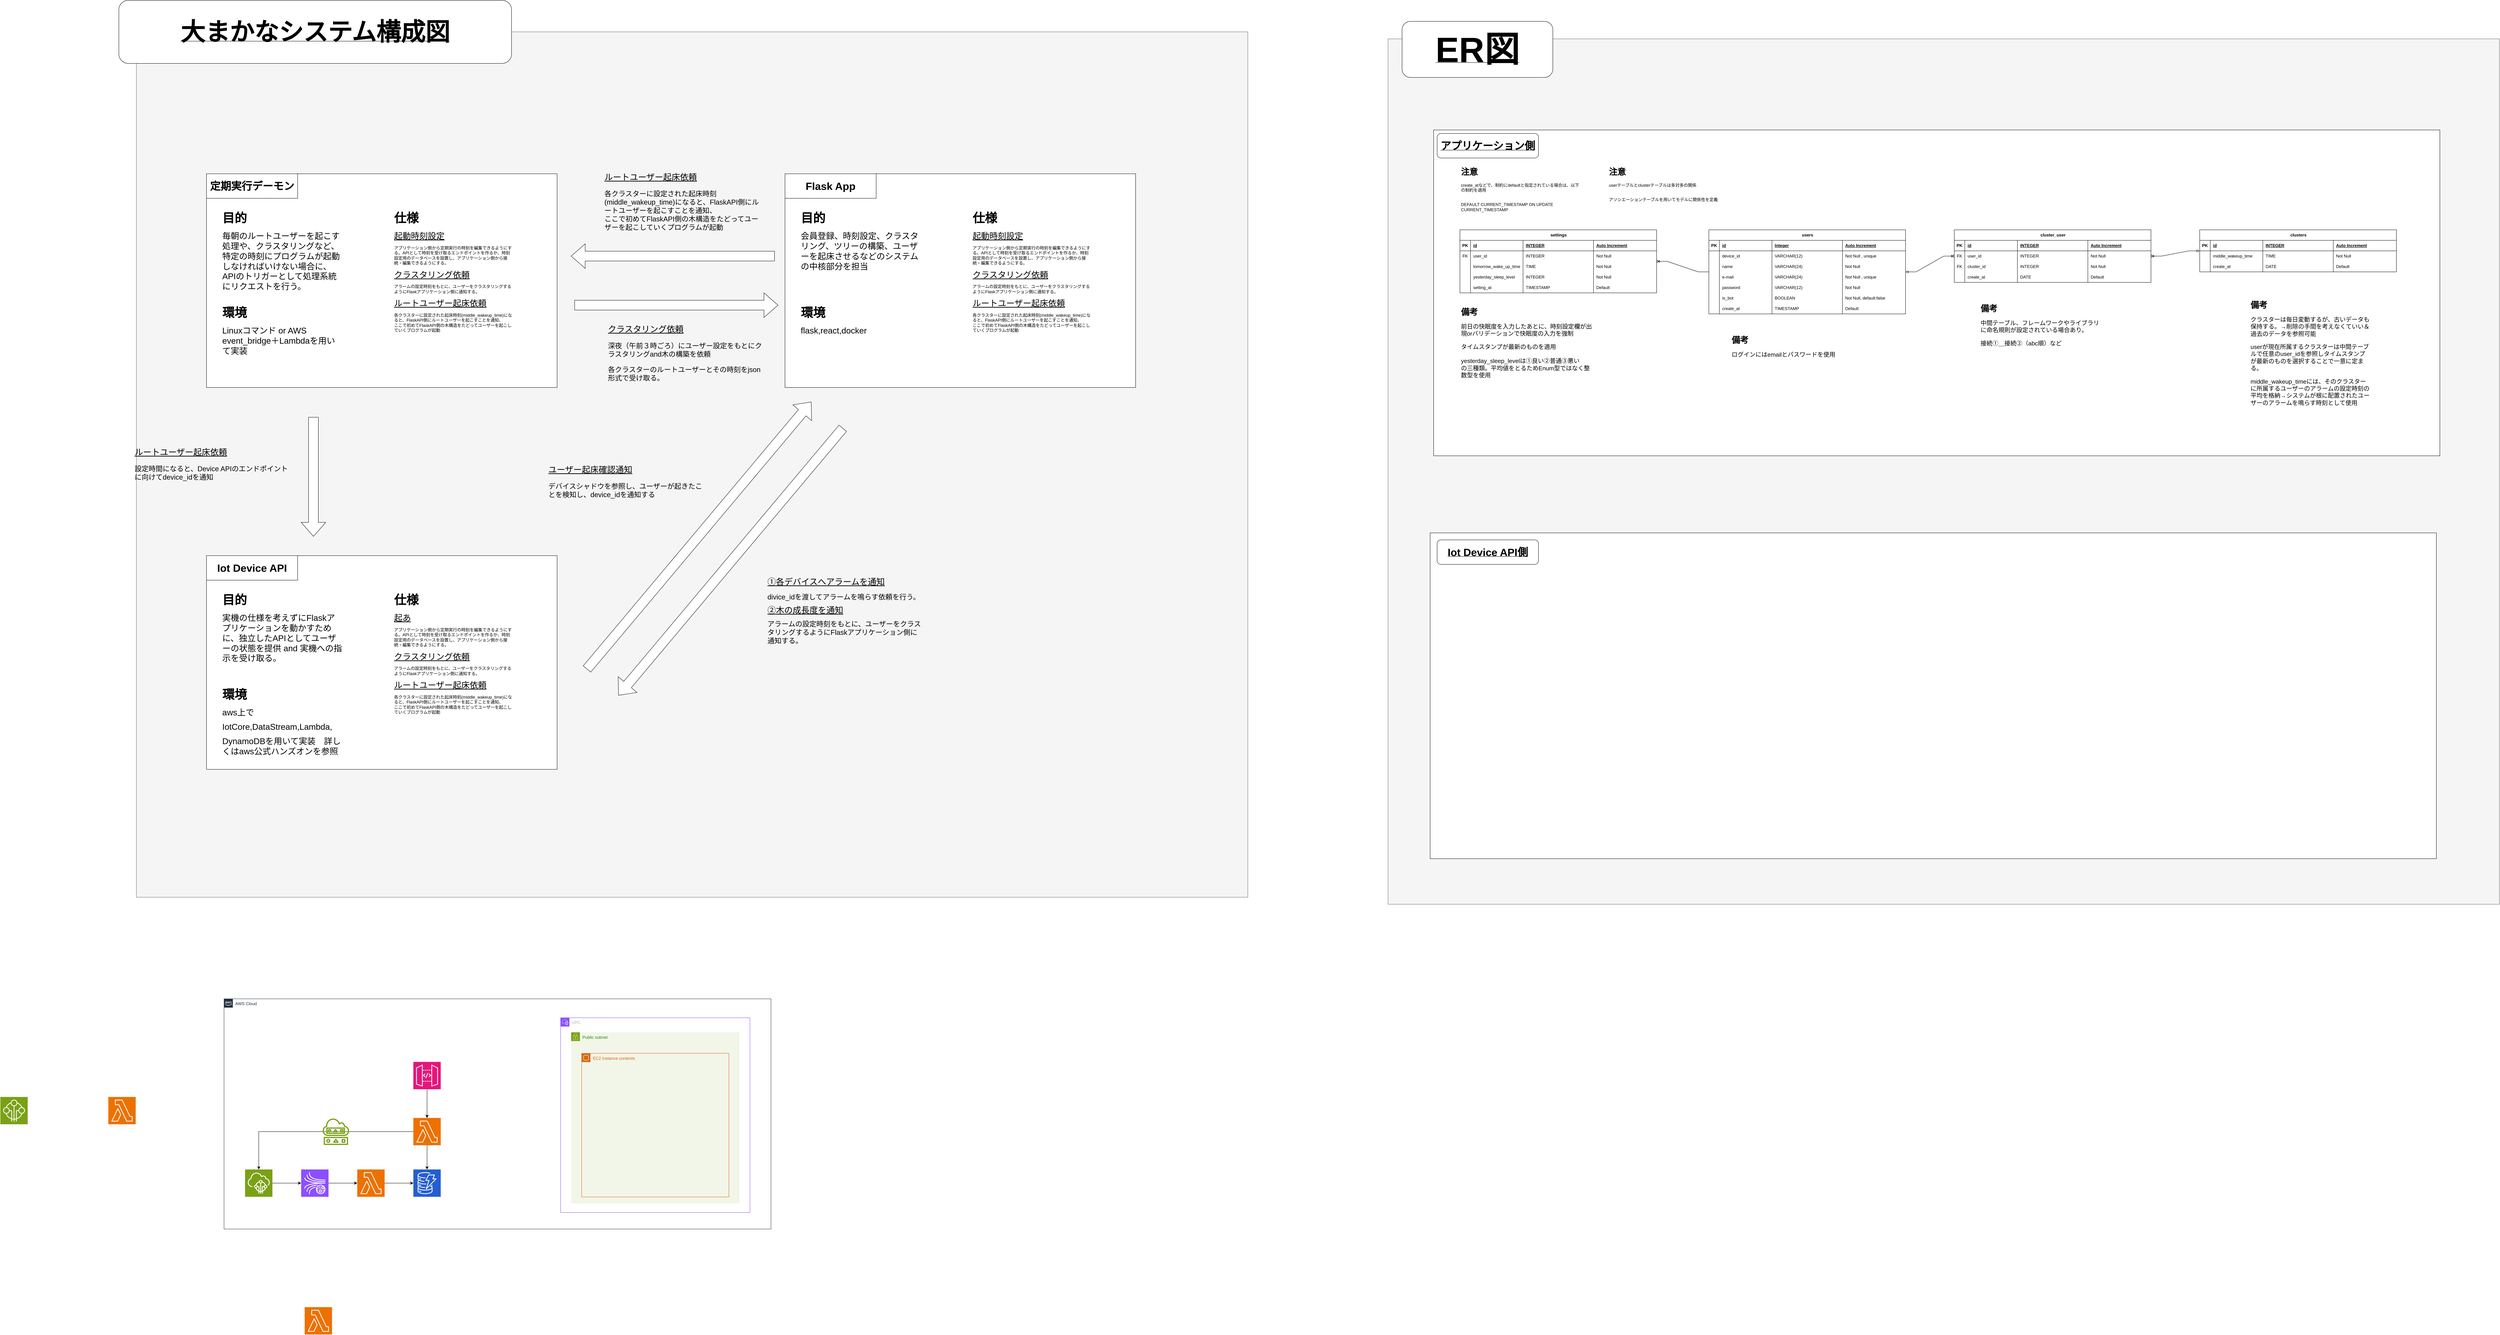 <mxfile version="22.1.7" type="github">
  <diagram name="ページ1" id="2kuhe6uimrM6sN_LJ3M2">
    <mxGraphModel dx="3096" dy="1343" grid="1" gridSize="10" guides="1" tooltips="1" connect="1" arrows="1" fold="1" page="1" pageScale="1" pageWidth="827" pageHeight="1169" math="0" shadow="0">
      <root>
        <mxCell id="0" />
        <mxCell id="1" parent="0" />
        <mxCell id="VksPfuCjbtP1_JWckjgD-1" value="" style="rounded=0;whiteSpace=wrap;html=1;fillColor=#f5f5f5;fontColor=#333333;strokeColor=#666666;" parent="1" vertex="1">
          <mxGeometry x="3680" y="150" width="3170" height="2470" as="geometry" />
        </mxCell>
        <mxCell id="VksPfuCjbtP1_JWckjgD-2" value="&lt;font style=&quot;font-size: 100px;&quot;&gt;ER図&lt;/font&gt;" style="rounded=1;whiteSpace=wrap;html=1;fontStyle=5" parent="1" vertex="1">
          <mxGeometry x="3720" y="100" width="430" height="160" as="geometry" />
        </mxCell>
        <mxCell id="VksPfuCjbtP1_JWckjgD-3" value="" style="rounded=0;whiteSpace=wrap;html=1;" parent="1" vertex="1">
          <mxGeometry x="3800" y="1560" width="2870" height="930" as="geometry" />
        </mxCell>
        <mxCell id="VksPfuCjbtP1_JWckjgD-4" value="" style="group" parent="1" vertex="1" connectable="0">
          <mxGeometry x="3810" y="410" width="2870" height="2190" as="geometry" />
        </mxCell>
        <mxCell id="VksPfuCjbtP1_JWckjgD-5" value="" style="rounded=0;whiteSpace=wrap;html=1;" parent="VksPfuCjbtP1_JWckjgD-4" vertex="1">
          <mxGeometry width="2870" height="930" as="geometry" />
        </mxCell>
        <mxCell id="VksPfuCjbtP1_JWckjgD-6" value="users" style="shape=table;startSize=30;container=1;collapsible=1;childLayout=tableLayout;fixedRows=1;rowLines=0;fontStyle=1;align=center;resizeLast=1;html=1;" parent="VksPfuCjbtP1_JWckjgD-4" vertex="1">
          <mxGeometry x="785" y="285" width="561" height="240" as="geometry" />
        </mxCell>
        <mxCell id="VksPfuCjbtP1_JWckjgD-7" value="" style="shape=tableRow;horizontal=0;startSize=0;swimlaneHead=0;swimlaneBody=0;fillColor=none;collapsible=0;dropTarget=0;points=[[0,0.5],[1,0.5]];portConstraint=eastwest;top=0;left=0;right=0;bottom=1;" parent="VksPfuCjbtP1_JWckjgD-6" vertex="1">
          <mxGeometry y="30" width="561" height="30" as="geometry" />
        </mxCell>
        <mxCell id="VksPfuCjbtP1_JWckjgD-8" value="PK" style="shape=partialRectangle;connectable=0;fillColor=none;top=0;left=0;bottom=0;right=0;fontStyle=1;overflow=hidden;whiteSpace=wrap;html=1;" parent="VksPfuCjbtP1_JWckjgD-7" vertex="1">
          <mxGeometry width="30" height="30" as="geometry">
            <mxRectangle width="30" height="30" as="alternateBounds" />
          </mxGeometry>
        </mxCell>
        <mxCell id="VksPfuCjbtP1_JWckjgD-9" value="id" style="shape=partialRectangle;connectable=0;fillColor=none;top=0;left=0;bottom=0;right=0;align=left;spacingLeft=6;fontStyle=5;overflow=hidden;whiteSpace=wrap;html=1;" parent="VksPfuCjbtP1_JWckjgD-7" vertex="1">
          <mxGeometry x="30" width="150" height="30" as="geometry">
            <mxRectangle width="150" height="30" as="alternateBounds" />
          </mxGeometry>
        </mxCell>
        <mxCell id="VksPfuCjbtP1_JWckjgD-10" value="Integer" style="shape=partialRectangle;connectable=0;fillColor=none;top=0;left=0;bottom=0;right=0;align=left;spacingLeft=6;fontStyle=5;overflow=hidden;whiteSpace=wrap;html=1;" parent="VksPfuCjbtP1_JWckjgD-7" vertex="1">
          <mxGeometry x="180" width="201" height="30" as="geometry">
            <mxRectangle width="201" height="30" as="alternateBounds" />
          </mxGeometry>
        </mxCell>
        <mxCell id="VksPfuCjbtP1_JWckjgD-11" value="Auto Increment" style="shape=partialRectangle;connectable=0;fillColor=none;top=0;left=0;bottom=0;right=0;align=left;spacingLeft=6;fontStyle=5;overflow=hidden;whiteSpace=wrap;html=1;" parent="VksPfuCjbtP1_JWckjgD-7" vertex="1">
          <mxGeometry x="381" width="180" height="30" as="geometry">
            <mxRectangle width="180" height="30" as="alternateBounds" />
          </mxGeometry>
        </mxCell>
        <mxCell id="VksPfuCjbtP1_JWckjgD-12" value="" style="shape=tableRow;horizontal=0;startSize=0;swimlaneHead=0;swimlaneBody=0;fillColor=none;collapsible=0;dropTarget=0;points=[[0,0.5],[1,0.5]];portConstraint=eastwest;top=0;left=0;right=0;bottom=0;" parent="VksPfuCjbtP1_JWckjgD-6" vertex="1">
          <mxGeometry y="60" width="561" height="30" as="geometry" />
        </mxCell>
        <mxCell id="VksPfuCjbtP1_JWckjgD-13" value="" style="shape=partialRectangle;connectable=0;fillColor=none;top=0;left=0;bottom=0;right=0;editable=1;overflow=hidden;whiteSpace=wrap;html=1;" parent="VksPfuCjbtP1_JWckjgD-12" vertex="1">
          <mxGeometry width="30" height="30" as="geometry">
            <mxRectangle width="30" height="30" as="alternateBounds" />
          </mxGeometry>
        </mxCell>
        <mxCell id="VksPfuCjbtP1_JWckjgD-14" value="device_id" style="shape=partialRectangle;connectable=0;fillColor=none;top=0;left=0;bottom=0;right=0;align=left;spacingLeft=6;overflow=hidden;whiteSpace=wrap;html=1;" parent="VksPfuCjbtP1_JWckjgD-12" vertex="1">
          <mxGeometry x="30" width="150" height="30" as="geometry">
            <mxRectangle width="150" height="30" as="alternateBounds" />
          </mxGeometry>
        </mxCell>
        <mxCell id="VksPfuCjbtP1_JWckjgD-15" value="VARCHAR(12)" style="shape=partialRectangle;connectable=0;fillColor=none;top=0;left=0;bottom=0;right=0;align=left;spacingLeft=6;overflow=hidden;whiteSpace=wrap;html=1;" parent="VksPfuCjbtP1_JWckjgD-12" vertex="1">
          <mxGeometry x="180" width="201" height="30" as="geometry">
            <mxRectangle width="201" height="30" as="alternateBounds" />
          </mxGeometry>
        </mxCell>
        <mxCell id="VksPfuCjbtP1_JWckjgD-16" value="Not Null , unique" style="shape=partialRectangle;connectable=0;fillColor=none;top=0;left=0;bottom=0;right=0;align=left;spacingLeft=6;overflow=hidden;whiteSpace=wrap;html=1;" parent="VksPfuCjbtP1_JWckjgD-12" vertex="1">
          <mxGeometry x="381" width="180" height="30" as="geometry">
            <mxRectangle width="180" height="30" as="alternateBounds" />
          </mxGeometry>
        </mxCell>
        <mxCell id="VksPfuCjbtP1_JWckjgD-17" style="shape=tableRow;horizontal=0;startSize=0;swimlaneHead=0;swimlaneBody=0;fillColor=none;collapsible=0;dropTarget=0;points=[[0,0.5],[1,0.5]];portConstraint=eastwest;top=0;left=0;right=0;bottom=0;" parent="VksPfuCjbtP1_JWckjgD-6" vertex="1">
          <mxGeometry y="90" width="561" height="30" as="geometry" />
        </mxCell>
        <mxCell id="VksPfuCjbtP1_JWckjgD-18" style="shape=partialRectangle;connectable=0;fillColor=none;top=0;left=0;bottom=0;right=0;editable=1;overflow=hidden;whiteSpace=wrap;html=1;" parent="VksPfuCjbtP1_JWckjgD-17" vertex="1">
          <mxGeometry width="30" height="30" as="geometry">
            <mxRectangle width="30" height="30" as="alternateBounds" />
          </mxGeometry>
        </mxCell>
        <mxCell id="VksPfuCjbtP1_JWckjgD-19" value="&lt;div&gt;&lt;span data-darkreader-inline-color=&quot;&quot; data-darkreader-inline-bgcolor=&quot;&quot; style=&quot;background-color: initial; color: rgb(0, 0, 0); --darkreader-inline-bgcolor: initial; --darkreader-inline-color: #dedcd9;&quot;&gt;name&lt;/span&gt;&lt;br&gt;&lt;/div&gt;" style="shape=partialRectangle;connectable=0;fillColor=none;top=0;left=0;bottom=0;right=0;align=left;spacingLeft=6;overflow=hidden;whiteSpace=wrap;html=1;" parent="VksPfuCjbtP1_JWckjgD-17" vertex="1">
          <mxGeometry x="30" width="150" height="30" as="geometry">
            <mxRectangle width="150" height="30" as="alternateBounds" />
          </mxGeometry>
        </mxCell>
        <mxCell id="VksPfuCjbtP1_JWckjgD-20" value="VARCHAR(24)" style="shape=partialRectangle;connectable=0;fillColor=none;top=0;left=0;bottom=0;right=0;align=left;spacingLeft=6;overflow=hidden;whiteSpace=wrap;html=1;" parent="VksPfuCjbtP1_JWckjgD-17" vertex="1">
          <mxGeometry x="180" width="201" height="30" as="geometry">
            <mxRectangle width="201" height="30" as="alternateBounds" />
          </mxGeometry>
        </mxCell>
        <mxCell id="VksPfuCjbtP1_JWckjgD-21" value="Not Null" style="shape=partialRectangle;connectable=0;fillColor=none;top=0;left=0;bottom=0;right=0;align=left;spacingLeft=6;overflow=hidden;whiteSpace=wrap;html=1;" parent="VksPfuCjbtP1_JWckjgD-17" vertex="1">
          <mxGeometry x="381" width="180" height="30" as="geometry">
            <mxRectangle width="180" height="30" as="alternateBounds" />
          </mxGeometry>
        </mxCell>
        <mxCell id="VksPfuCjbtP1_JWckjgD-22" style="shape=tableRow;horizontal=0;startSize=0;swimlaneHead=0;swimlaneBody=0;fillColor=none;collapsible=0;dropTarget=0;points=[[0,0.5],[1,0.5]];portConstraint=eastwest;top=0;left=0;right=0;bottom=0;" parent="VksPfuCjbtP1_JWckjgD-6" vertex="1">
          <mxGeometry y="120" width="561" height="30" as="geometry" />
        </mxCell>
        <mxCell id="VksPfuCjbtP1_JWckjgD-23" style="shape=partialRectangle;connectable=0;fillColor=none;top=0;left=0;bottom=0;right=0;editable=1;overflow=hidden;whiteSpace=wrap;html=1;" parent="VksPfuCjbtP1_JWckjgD-22" vertex="1">
          <mxGeometry width="30" height="30" as="geometry">
            <mxRectangle width="30" height="30" as="alternateBounds" />
          </mxGeometry>
        </mxCell>
        <mxCell id="VksPfuCjbtP1_JWckjgD-24" value="e-mail" style="shape=partialRectangle;connectable=0;fillColor=none;top=0;left=0;bottom=0;right=0;align=left;spacingLeft=6;overflow=hidden;whiteSpace=wrap;html=1;" parent="VksPfuCjbtP1_JWckjgD-22" vertex="1">
          <mxGeometry x="30" width="150" height="30" as="geometry">
            <mxRectangle width="150" height="30" as="alternateBounds" />
          </mxGeometry>
        </mxCell>
        <mxCell id="VksPfuCjbtP1_JWckjgD-25" value="VARCHAR(24)" style="shape=partialRectangle;connectable=0;fillColor=none;top=0;left=0;bottom=0;right=0;align=left;spacingLeft=6;overflow=hidden;whiteSpace=wrap;html=1;" parent="VksPfuCjbtP1_JWckjgD-22" vertex="1">
          <mxGeometry x="180" width="201" height="30" as="geometry">
            <mxRectangle width="201" height="30" as="alternateBounds" />
          </mxGeometry>
        </mxCell>
        <mxCell id="VksPfuCjbtP1_JWckjgD-26" value="Not Null , unique" style="shape=partialRectangle;connectable=0;fillColor=none;top=0;left=0;bottom=0;right=0;align=left;spacingLeft=6;overflow=hidden;whiteSpace=wrap;html=1;" parent="VksPfuCjbtP1_JWckjgD-22" vertex="1">
          <mxGeometry x="381" width="180" height="30" as="geometry">
            <mxRectangle width="180" height="30" as="alternateBounds" />
          </mxGeometry>
        </mxCell>
        <mxCell id="VksPfuCjbtP1_JWckjgD-27" value="" style="shape=tableRow;horizontal=0;startSize=0;swimlaneHead=0;swimlaneBody=0;fillColor=none;collapsible=0;dropTarget=0;points=[[0,0.5],[1,0.5]];portConstraint=eastwest;top=0;left=0;right=0;bottom=0;" parent="VksPfuCjbtP1_JWckjgD-6" vertex="1">
          <mxGeometry y="150" width="561" height="30" as="geometry" />
        </mxCell>
        <mxCell id="VksPfuCjbtP1_JWckjgD-28" value="" style="shape=partialRectangle;connectable=0;fillColor=none;top=0;left=0;bottom=0;right=0;editable=1;overflow=hidden;whiteSpace=wrap;html=1;" parent="VksPfuCjbtP1_JWckjgD-27" vertex="1">
          <mxGeometry width="30" height="30" as="geometry">
            <mxRectangle width="30" height="30" as="alternateBounds" />
          </mxGeometry>
        </mxCell>
        <mxCell id="VksPfuCjbtP1_JWckjgD-29" value="password" style="shape=partialRectangle;connectable=0;fillColor=none;top=0;left=0;bottom=0;right=0;align=left;spacingLeft=6;overflow=hidden;whiteSpace=wrap;html=1;" parent="VksPfuCjbtP1_JWckjgD-27" vertex="1">
          <mxGeometry x="30" width="150" height="30" as="geometry">
            <mxRectangle width="150" height="30" as="alternateBounds" />
          </mxGeometry>
        </mxCell>
        <mxCell id="VksPfuCjbtP1_JWckjgD-30" value="VARCHAR(12)" style="shape=partialRectangle;connectable=0;fillColor=none;top=0;left=0;bottom=0;right=0;align=left;spacingLeft=6;overflow=hidden;whiteSpace=wrap;html=1;" parent="VksPfuCjbtP1_JWckjgD-27" vertex="1">
          <mxGeometry x="180" width="201" height="30" as="geometry">
            <mxRectangle width="201" height="30" as="alternateBounds" />
          </mxGeometry>
        </mxCell>
        <mxCell id="VksPfuCjbtP1_JWckjgD-31" value="Not Null" style="shape=partialRectangle;connectable=0;fillColor=none;top=0;left=0;bottom=0;right=0;align=left;spacingLeft=6;overflow=hidden;whiteSpace=wrap;html=1;" parent="VksPfuCjbtP1_JWckjgD-27" vertex="1">
          <mxGeometry x="381" width="180" height="30" as="geometry">
            <mxRectangle width="180" height="30" as="alternateBounds" />
          </mxGeometry>
        </mxCell>
        <mxCell id="VksPfuCjbtP1_JWckjgD-32" style="shape=tableRow;horizontal=0;startSize=0;swimlaneHead=0;swimlaneBody=0;fillColor=none;collapsible=0;dropTarget=0;points=[[0,0.5],[1,0.5]];portConstraint=eastwest;top=0;left=0;right=0;bottom=0;" parent="VksPfuCjbtP1_JWckjgD-6" vertex="1">
          <mxGeometry y="180" width="561" height="30" as="geometry" />
        </mxCell>
        <mxCell id="VksPfuCjbtP1_JWckjgD-33" style="shape=partialRectangle;connectable=0;fillColor=none;top=0;left=0;bottom=0;right=0;editable=1;overflow=hidden;whiteSpace=wrap;html=1;" parent="VksPfuCjbtP1_JWckjgD-32" vertex="1">
          <mxGeometry width="30" height="30" as="geometry">
            <mxRectangle width="30" height="30" as="alternateBounds" />
          </mxGeometry>
        </mxCell>
        <mxCell id="VksPfuCjbtP1_JWckjgD-34" value="is_bot" style="shape=partialRectangle;connectable=0;fillColor=none;top=0;left=0;bottom=0;right=0;align=left;spacingLeft=6;overflow=hidden;whiteSpace=wrap;html=1;" parent="VksPfuCjbtP1_JWckjgD-32" vertex="1">
          <mxGeometry x="30" width="150" height="30" as="geometry">
            <mxRectangle width="150" height="30" as="alternateBounds" />
          </mxGeometry>
        </mxCell>
        <mxCell id="VksPfuCjbtP1_JWckjgD-35" value="BOOLEAN" style="shape=partialRectangle;connectable=0;fillColor=none;top=0;left=0;bottom=0;right=0;align=left;spacingLeft=6;overflow=hidden;whiteSpace=wrap;html=1;" parent="VksPfuCjbtP1_JWckjgD-32" vertex="1">
          <mxGeometry x="180" width="201" height="30" as="geometry">
            <mxRectangle width="201" height="30" as="alternateBounds" />
          </mxGeometry>
        </mxCell>
        <mxCell id="VksPfuCjbtP1_JWckjgD-36" value="Not Null, default:false" style="shape=partialRectangle;connectable=0;fillColor=none;top=0;left=0;bottom=0;right=0;align=left;spacingLeft=6;overflow=hidden;whiteSpace=wrap;html=1;" parent="VksPfuCjbtP1_JWckjgD-32" vertex="1">
          <mxGeometry x="381" width="180" height="30" as="geometry">
            <mxRectangle width="180" height="30" as="alternateBounds" />
          </mxGeometry>
        </mxCell>
        <mxCell id="VksPfuCjbtP1_JWckjgD-37" style="shape=tableRow;horizontal=0;startSize=0;swimlaneHead=0;swimlaneBody=0;fillColor=none;collapsible=0;dropTarget=0;points=[[0,0.5],[1,0.5]];portConstraint=eastwest;top=0;left=0;right=0;bottom=0;" parent="VksPfuCjbtP1_JWckjgD-6" vertex="1">
          <mxGeometry y="210" width="561" height="30" as="geometry" />
        </mxCell>
        <mxCell id="VksPfuCjbtP1_JWckjgD-38" style="shape=partialRectangle;connectable=0;fillColor=none;top=0;left=0;bottom=0;right=0;editable=1;overflow=hidden;whiteSpace=wrap;html=1;" parent="VksPfuCjbtP1_JWckjgD-37" vertex="1">
          <mxGeometry width="30" height="30" as="geometry">
            <mxRectangle width="30" height="30" as="alternateBounds" />
          </mxGeometry>
        </mxCell>
        <mxCell id="VksPfuCjbtP1_JWckjgD-39" value="create_at" style="shape=partialRectangle;connectable=0;fillColor=none;top=0;left=0;bottom=0;right=0;align=left;spacingLeft=6;overflow=hidden;whiteSpace=wrap;html=1;" parent="VksPfuCjbtP1_JWckjgD-37" vertex="1">
          <mxGeometry x="30" width="150" height="30" as="geometry">
            <mxRectangle width="150" height="30" as="alternateBounds" />
          </mxGeometry>
        </mxCell>
        <mxCell id="VksPfuCjbtP1_JWckjgD-40" value="TIMESTAMP" style="shape=partialRectangle;connectable=0;fillColor=none;top=0;left=0;bottom=0;right=0;align=left;spacingLeft=6;overflow=hidden;whiteSpace=wrap;html=1;" parent="VksPfuCjbtP1_JWckjgD-37" vertex="1">
          <mxGeometry x="180" width="201" height="30" as="geometry">
            <mxRectangle width="201" height="30" as="alternateBounds" />
          </mxGeometry>
        </mxCell>
        <mxCell id="VksPfuCjbtP1_JWckjgD-41" value="Default" style="shape=partialRectangle;connectable=0;fillColor=none;top=0;left=0;bottom=0;right=0;align=left;spacingLeft=6;overflow=hidden;whiteSpace=wrap;html=1;" parent="VksPfuCjbtP1_JWckjgD-37" vertex="1">
          <mxGeometry x="381" width="180" height="30" as="geometry">
            <mxRectangle width="180" height="30" as="alternateBounds" />
          </mxGeometry>
        </mxCell>
        <mxCell id="VksPfuCjbtP1_JWckjgD-42" value="settings" style="shape=table;startSize=30;container=1;collapsible=1;childLayout=tableLayout;fixedRows=1;rowLines=0;fontStyle=1;align=center;resizeLast=1;html=1;" parent="VksPfuCjbtP1_JWckjgD-4" vertex="1">
          <mxGeometry x="75" y="285" width="561" height="180" as="geometry" />
        </mxCell>
        <mxCell id="VksPfuCjbtP1_JWckjgD-43" value="" style="shape=tableRow;horizontal=0;startSize=0;swimlaneHead=0;swimlaneBody=0;fillColor=none;collapsible=0;dropTarget=0;points=[[0,0.5],[1,0.5]];portConstraint=eastwest;top=0;left=0;right=0;bottom=1;" parent="VksPfuCjbtP1_JWckjgD-42" vertex="1">
          <mxGeometry y="30" width="561" height="30" as="geometry" />
        </mxCell>
        <mxCell id="VksPfuCjbtP1_JWckjgD-44" value="PK" style="shape=partialRectangle;connectable=0;fillColor=none;top=0;left=0;bottom=0;right=0;fontStyle=1;overflow=hidden;whiteSpace=wrap;html=1;" parent="VksPfuCjbtP1_JWckjgD-43" vertex="1">
          <mxGeometry width="30" height="30" as="geometry">
            <mxRectangle width="30" height="30" as="alternateBounds" />
          </mxGeometry>
        </mxCell>
        <mxCell id="VksPfuCjbtP1_JWckjgD-45" value="id" style="shape=partialRectangle;connectable=0;fillColor=none;top=0;left=0;bottom=0;right=0;align=left;spacingLeft=6;fontStyle=5;overflow=hidden;whiteSpace=wrap;html=1;" parent="VksPfuCjbtP1_JWckjgD-43" vertex="1">
          <mxGeometry x="30" width="150" height="30" as="geometry">
            <mxRectangle width="150" height="30" as="alternateBounds" />
          </mxGeometry>
        </mxCell>
        <mxCell id="VksPfuCjbtP1_JWckjgD-46" value="INTEGER" style="shape=partialRectangle;connectable=0;fillColor=none;top=0;left=0;bottom=0;right=0;align=left;spacingLeft=6;fontStyle=5;overflow=hidden;whiteSpace=wrap;html=1;" parent="VksPfuCjbtP1_JWckjgD-43" vertex="1">
          <mxGeometry x="180" width="201" height="30" as="geometry">
            <mxRectangle width="201" height="30" as="alternateBounds" />
          </mxGeometry>
        </mxCell>
        <mxCell id="VksPfuCjbtP1_JWckjgD-47" value="Auto Increment" style="shape=partialRectangle;connectable=0;fillColor=none;top=0;left=0;bottom=0;right=0;align=left;spacingLeft=6;fontStyle=5;overflow=hidden;whiteSpace=wrap;html=1;" parent="VksPfuCjbtP1_JWckjgD-43" vertex="1">
          <mxGeometry x="381" width="180" height="30" as="geometry">
            <mxRectangle width="180" height="30" as="alternateBounds" />
          </mxGeometry>
        </mxCell>
        <mxCell id="VksPfuCjbtP1_JWckjgD-48" style="shape=tableRow;horizontal=0;startSize=0;swimlaneHead=0;swimlaneBody=0;fillColor=none;collapsible=0;dropTarget=0;points=[[0,0.5],[1,0.5]];portConstraint=eastwest;top=0;left=0;right=0;bottom=0;" parent="VksPfuCjbtP1_JWckjgD-42" vertex="1">
          <mxGeometry y="60" width="561" height="30" as="geometry" />
        </mxCell>
        <mxCell id="VksPfuCjbtP1_JWckjgD-49" value="FK" style="shape=partialRectangle;connectable=0;fillColor=none;top=0;left=0;bottom=0;right=0;editable=1;overflow=hidden;whiteSpace=wrap;html=1;" parent="VksPfuCjbtP1_JWckjgD-48" vertex="1">
          <mxGeometry width="30" height="30" as="geometry">
            <mxRectangle width="30" height="30" as="alternateBounds" />
          </mxGeometry>
        </mxCell>
        <mxCell id="VksPfuCjbtP1_JWckjgD-50" value="user_id" style="shape=partialRectangle;connectable=0;fillColor=none;top=0;left=0;bottom=0;right=0;align=left;spacingLeft=6;overflow=hidden;whiteSpace=wrap;html=1;" parent="VksPfuCjbtP1_JWckjgD-48" vertex="1">
          <mxGeometry x="30" width="150" height="30" as="geometry">
            <mxRectangle width="150" height="30" as="alternateBounds" />
          </mxGeometry>
        </mxCell>
        <mxCell id="VksPfuCjbtP1_JWckjgD-51" value="INTEGER" style="shape=partialRectangle;connectable=0;fillColor=none;top=0;left=0;bottom=0;right=0;align=left;spacingLeft=6;overflow=hidden;whiteSpace=wrap;html=1;" parent="VksPfuCjbtP1_JWckjgD-48" vertex="1">
          <mxGeometry x="180" width="201" height="30" as="geometry">
            <mxRectangle width="201" height="30" as="alternateBounds" />
          </mxGeometry>
        </mxCell>
        <mxCell id="VksPfuCjbtP1_JWckjgD-52" value="Not Null" style="shape=partialRectangle;connectable=0;fillColor=none;top=0;left=0;bottom=0;right=0;align=left;spacingLeft=6;overflow=hidden;whiteSpace=wrap;html=1;" parent="VksPfuCjbtP1_JWckjgD-48" vertex="1">
          <mxGeometry x="381" width="180" height="30" as="geometry">
            <mxRectangle width="180" height="30" as="alternateBounds" />
          </mxGeometry>
        </mxCell>
        <mxCell id="VksPfuCjbtP1_JWckjgD-53" style="shape=tableRow;horizontal=0;startSize=0;swimlaneHead=0;swimlaneBody=0;fillColor=none;collapsible=0;dropTarget=0;points=[[0,0.5],[1,0.5]];portConstraint=eastwest;top=0;left=0;right=0;bottom=0;" parent="VksPfuCjbtP1_JWckjgD-42" vertex="1">
          <mxGeometry y="90" width="561" height="30" as="geometry" />
        </mxCell>
        <mxCell id="VksPfuCjbtP1_JWckjgD-54" style="shape=partialRectangle;connectable=0;fillColor=none;top=0;left=0;bottom=0;right=0;editable=1;overflow=hidden;whiteSpace=wrap;html=1;" parent="VksPfuCjbtP1_JWckjgD-53" vertex="1">
          <mxGeometry width="30" height="30" as="geometry">
            <mxRectangle width="30" height="30" as="alternateBounds" />
          </mxGeometry>
        </mxCell>
        <mxCell id="VksPfuCjbtP1_JWckjgD-55" value="tomorrow_wake_up_time" style="shape=partialRectangle;connectable=0;fillColor=none;top=0;left=0;bottom=0;right=0;align=left;spacingLeft=6;overflow=hidden;whiteSpace=wrap;html=1;" parent="VksPfuCjbtP1_JWckjgD-53" vertex="1">
          <mxGeometry x="30" width="150" height="30" as="geometry">
            <mxRectangle width="150" height="30" as="alternateBounds" />
          </mxGeometry>
        </mxCell>
        <mxCell id="VksPfuCjbtP1_JWckjgD-56" value="TIME" style="shape=partialRectangle;connectable=0;fillColor=none;top=0;left=0;bottom=0;right=0;align=left;spacingLeft=6;overflow=hidden;whiteSpace=wrap;html=1;" parent="VksPfuCjbtP1_JWckjgD-53" vertex="1">
          <mxGeometry x="180" width="201" height="30" as="geometry">
            <mxRectangle width="201" height="30" as="alternateBounds" />
          </mxGeometry>
        </mxCell>
        <mxCell id="VksPfuCjbtP1_JWckjgD-57" value="Not Null" style="shape=partialRectangle;connectable=0;fillColor=none;top=0;left=0;bottom=0;right=0;align=left;spacingLeft=6;overflow=hidden;whiteSpace=wrap;html=1;" parent="VksPfuCjbtP1_JWckjgD-53" vertex="1">
          <mxGeometry x="381" width="180" height="30" as="geometry">
            <mxRectangle width="180" height="30" as="alternateBounds" />
          </mxGeometry>
        </mxCell>
        <mxCell id="VksPfuCjbtP1_JWckjgD-58" style="shape=tableRow;horizontal=0;startSize=0;swimlaneHead=0;swimlaneBody=0;fillColor=none;collapsible=0;dropTarget=0;points=[[0,0.5],[1,0.5]];portConstraint=eastwest;top=0;left=0;right=0;bottom=0;" parent="VksPfuCjbtP1_JWckjgD-42" vertex="1">
          <mxGeometry y="120" width="561" height="30" as="geometry" />
        </mxCell>
        <mxCell id="VksPfuCjbtP1_JWckjgD-59" style="shape=partialRectangle;connectable=0;fillColor=none;top=0;left=0;bottom=0;right=0;editable=1;overflow=hidden;whiteSpace=wrap;html=1;" parent="VksPfuCjbtP1_JWckjgD-58" vertex="1">
          <mxGeometry width="30" height="30" as="geometry">
            <mxRectangle width="30" height="30" as="alternateBounds" />
          </mxGeometry>
        </mxCell>
        <mxCell id="VksPfuCjbtP1_JWckjgD-60" value="yesterday_sleep_level" style="shape=partialRectangle;connectable=0;fillColor=none;top=0;left=0;bottom=0;right=0;align=left;spacingLeft=6;overflow=hidden;whiteSpace=wrap;html=1;" parent="VksPfuCjbtP1_JWckjgD-58" vertex="1">
          <mxGeometry x="30" width="150" height="30" as="geometry">
            <mxRectangle width="150" height="30" as="alternateBounds" />
          </mxGeometry>
        </mxCell>
        <mxCell id="VksPfuCjbtP1_JWckjgD-61" value="INTEGER" style="shape=partialRectangle;connectable=0;fillColor=none;top=0;left=0;bottom=0;right=0;align=left;spacingLeft=6;overflow=hidden;whiteSpace=wrap;html=1;" parent="VksPfuCjbtP1_JWckjgD-58" vertex="1">
          <mxGeometry x="180" width="201" height="30" as="geometry">
            <mxRectangle width="201" height="30" as="alternateBounds" />
          </mxGeometry>
        </mxCell>
        <mxCell id="VksPfuCjbtP1_JWckjgD-62" value="Not Null" style="shape=partialRectangle;connectable=0;fillColor=none;top=0;left=0;bottom=0;right=0;align=left;spacingLeft=6;overflow=hidden;whiteSpace=wrap;html=1;" parent="VksPfuCjbtP1_JWckjgD-58" vertex="1">
          <mxGeometry x="381" width="180" height="30" as="geometry">
            <mxRectangle width="180" height="30" as="alternateBounds" />
          </mxGeometry>
        </mxCell>
        <mxCell id="VksPfuCjbtP1_JWckjgD-63" value="" style="shape=tableRow;horizontal=0;startSize=0;swimlaneHead=0;swimlaneBody=0;fillColor=none;collapsible=0;dropTarget=0;points=[[0,0.5],[1,0.5]];portConstraint=eastwest;top=0;left=0;right=0;bottom=0;" parent="VksPfuCjbtP1_JWckjgD-42" vertex="1">
          <mxGeometry y="150" width="561" height="30" as="geometry" />
        </mxCell>
        <mxCell id="VksPfuCjbtP1_JWckjgD-64" value="" style="shape=partialRectangle;connectable=0;fillColor=none;top=0;left=0;bottom=0;right=0;editable=1;overflow=hidden;whiteSpace=wrap;html=1;" parent="VksPfuCjbtP1_JWckjgD-63" vertex="1">
          <mxGeometry width="30" height="30" as="geometry">
            <mxRectangle width="30" height="30" as="alternateBounds" />
          </mxGeometry>
        </mxCell>
        <mxCell id="VksPfuCjbtP1_JWckjgD-65" value="setting_at" style="shape=partialRectangle;connectable=0;fillColor=none;top=0;left=0;bottom=0;right=0;align=left;spacingLeft=6;overflow=hidden;whiteSpace=wrap;html=1;" parent="VksPfuCjbtP1_JWckjgD-63" vertex="1">
          <mxGeometry x="30" width="150" height="30" as="geometry">
            <mxRectangle width="150" height="30" as="alternateBounds" />
          </mxGeometry>
        </mxCell>
        <mxCell id="VksPfuCjbtP1_JWckjgD-66" value="TIMESTAMP" style="shape=partialRectangle;connectable=0;fillColor=none;top=0;left=0;bottom=0;right=0;align=left;spacingLeft=6;overflow=hidden;whiteSpace=wrap;html=1;" parent="VksPfuCjbtP1_JWckjgD-63" vertex="1">
          <mxGeometry x="180" width="201" height="30" as="geometry">
            <mxRectangle width="201" height="30" as="alternateBounds" />
          </mxGeometry>
        </mxCell>
        <mxCell id="VksPfuCjbtP1_JWckjgD-67" value="Default" style="shape=partialRectangle;connectable=0;fillColor=none;top=0;left=0;bottom=0;right=0;align=left;spacingLeft=6;overflow=hidden;whiteSpace=wrap;html=1;" parent="VksPfuCjbtP1_JWckjgD-63" vertex="1">
          <mxGeometry x="381" width="180" height="30" as="geometry">
            <mxRectangle width="180" height="30" as="alternateBounds" />
          </mxGeometry>
        </mxCell>
        <mxCell id="VksPfuCjbtP1_JWckjgD-68" value="clusters" style="shape=table;startSize=30;container=1;collapsible=1;childLayout=tableLayout;fixedRows=1;rowLines=0;fontStyle=1;align=center;resizeLast=1;html=1;" parent="VksPfuCjbtP1_JWckjgD-4" vertex="1">
          <mxGeometry x="2185" y="285" width="561" height="120" as="geometry" />
        </mxCell>
        <mxCell id="VksPfuCjbtP1_JWckjgD-69" value="" style="shape=tableRow;horizontal=0;startSize=0;swimlaneHead=0;swimlaneBody=0;fillColor=none;collapsible=0;dropTarget=0;points=[[0,0.5],[1,0.5]];portConstraint=eastwest;top=0;left=0;right=0;bottom=1;" parent="VksPfuCjbtP1_JWckjgD-68" vertex="1">
          <mxGeometry y="30" width="561" height="30" as="geometry" />
        </mxCell>
        <mxCell id="VksPfuCjbtP1_JWckjgD-70" value="PK" style="shape=partialRectangle;connectable=0;fillColor=none;top=0;left=0;bottom=0;right=0;fontStyle=1;overflow=hidden;whiteSpace=wrap;html=1;" parent="VksPfuCjbtP1_JWckjgD-69" vertex="1">
          <mxGeometry width="30" height="30" as="geometry">
            <mxRectangle width="30" height="30" as="alternateBounds" />
          </mxGeometry>
        </mxCell>
        <mxCell id="VksPfuCjbtP1_JWckjgD-71" value="id" style="shape=partialRectangle;connectable=0;fillColor=none;top=0;left=0;bottom=0;right=0;align=left;spacingLeft=6;fontStyle=5;overflow=hidden;whiteSpace=wrap;html=1;" parent="VksPfuCjbtP1_JWckjgD-69" vertex="1">
          <mxGeometry x="30" width="150" height="30" as="geometry">
            <mxRectangle width="150" height="30" as="alternateBounds" />
          </mxGeometry>
        </mxCell>
        <mxCell id="VksPfuCjbtP1_JWckjgD-72" value="INTEGER" style="shape=partialRectangle;connectable=0;fillColor=none;top=0;left=0;bottom=0;right=0;align=left;spacingLeft=6;fontStyle=5;overflow=hidden;whiteSpace=wrap;html=1;" parent="VksPfuCjbtP1_JWckjgD-69" vertex="1">
          <mxGeometry x="180" width="201" height="30" as="geometry">
            <mxRectangle width="201" height="30" as="alternateBounds" />
          </mxGeometry>
        </mxCell>
        <mxCell id="VksPfuCjbtP1_JWckjgD-73" value="Auto Increment" style="shape=partialRectangle;connectable=0;fillColor=none;top=0;left=0;bottom=0;right=0;align=left;spacingLeft=6;fontStyle=5;overflow=hidden;whiteSpace=wrap;html=1;" parent="VksPfuCjbtP1_JWckjgD-69" vertex="1">
          <mxGeometry x="381" width="180" height="30" as="geometry">
            <mxRectangle width="180" height="30" as="alternateBounds" />
          </mxGeometry>
        </mxCell>
        <mxCell id="VksPfuCjbtP1_JWckjgD-74" style="shape=tableRow;horizontal=0;startSize=0;swimlaneHead=0;swimlaneBody=0;fillColor=none;collapsible=0;dropTarget=0;points=[[0,0.5],[1,0.5]];portConstraint=eastwest;top=0;left=0;right=0;bottom=0;" parent="VksPfuCjbtP1_JWckjgD-68" vertex="1">
          <mxGeometry y="60" width="561" height="30" as="geometry" />
        </mxCell>
        <mxCell id="VksPfuCjbtP1_JWckjgD-75" style="shape=partialRectangle;connectable=0;fillColor=none;top=0;left=0;bottom=0;right=0;editable=1;overflow=hidden;whiteSpace=wrap;html=1;" parent="VksPfuCjbtP1_JWckjgD-74" vertex="1">
          <mxGeometry width="30" height="30" as="geometry">
            <mxRectangle width="30" height="30" as="alternateBounds" />
          </mxGeometry>
        </mxCell>
        <mxCell id="VksPfuCjbtP1_JWckjgD-76" value="&lt;div&gt;middle_wakeup_time&lt;/div&gt;" style="shape=partialRectangle;connectable=0;fillColor=none;top=0;left=0;bottom=0;right=0;align=left;spacingLeft=6;overflow=hidden;whiteSpace=wrap;html=1;" parent="VksPfuCjbtP1_JWckjgD-74" vertex="1">
          <mxGeometry x="30" width="150" height="30" as="geometry">
            <mxRectangle width="150" height="30" as="alternateBounds" />
          </mxGeometry>
        </mxCell>
        <mxCell id="VksPfuCjbtP1_JWckjgD-77" value="TIME" style="shape=partialRectangle;connectable=0;fillColor=none;top=0;left=0;bottom=0;right=0;align=left;spacingLeft=6;overflow=hidden;whiteSpace=wrap;html=1;" parent="VksPfuCjbtP1_JWckjgD-74" vertex="1">
          <mxGeometry x="180" width="201" height="30" as="geometry">
            <mxRectangle width="201" height="30" as="alternateBounds" />
          </mxGeometry>
        </mxCell>
        <mxCell id="VksPfuCjbtP1_JWckjgD-78" value="Not Null" style="shape=partialRectangle;connectable=0;fillColor=none;top=0;left=0;bottom=0;right=0;align=left;spacingLeft=6;overflow=hidden;whiteSpace=wrap;html=1;" parent="VksPfuCjbtP1_JWckjgD-74" vertex="1">
          <mxGeometry x="381" width="180" height="30" as="geometry">
            <mxRectangle width="180" height="30" as="alternateBounds" />
          </mxGeometry>
        </mxCell>
        <mxCell id="VksPfuCjbtP1_JWckjgD-79" value="" style="shape=tableRow;horizontal=0;startSize=0;swimlaneHead=0;swimlaneBody=0;fillColor=none;collapsible=0;dropTarget=0;points=[[0,0.5],[1,0.5]];portConstraint=eastwest;top=0;left=0;right=0;bottom=0;" parent="VksPfuCjbtP1_JWckjgD-68" vertex="1">
          <mxGeometry y="90" width="561" height="30" as="geometry" />
        </mxCell>
        <mxCell id="VksPfuCjbtP1_JWckjgD-80" value="" style="shape=partialRectangle;connectable=0;fillColor=none;top=0;left=0;bottom=0;right=0;editable=1;overflow=hidden;whiteSpace=wrap;html=1;" parent="VksPfuCjbtP1_JWckjgD-79" vertex="1">
          <mxGeometry width="30" height="30" as="geometry">
            <mxRectangle width="30" height="30" as="alternateBounds" />
          </mxGeometry>
        </mxCell>
        <mxCell id="VksPfuCjbtP1_JWckjgD-81" value="create_at" style="shape=partialRectangle;connectable=0;fillColor=none;top=0;left=0;bottom=0;right=0;align=left;spacingLeft=6;overflow=hidden;whiteSpace=wrap;html=1;" parent="VksPfuCjbtP1_JWckjgD-79" vertex="1">
          <mxGeometry x="30" width="150" height="30" as="geometry">
            <mxRectangle width="150" height="30" as="alternateBounds" />
          </mxGeometry>
        </mxCell>
        <mxCell id="VksPfuCjbtP1_JWckjgD-82" value="DATE" style="shape=partialRectangle;connectable=0;fillColor=none;top=0;left=0;bottom=0;right=0;align=left;spacingLeft=6;overflow=hidden;whiteSpace=wrap;html=1;" parent="VksPfuCjbtP1_JWckjgD-79" vertex="1">
          <mxGeometry x="180" width="201" height="30" as="geometry">
            <mxRectangle width="201" height="30" as="alternateBounds" />
          </mxGeometry>
        </mxCell>
        <mxCell id="VksPfuCjbtP1_JWckjgD-83" value="Default" style="shape=partialRectangle;connectable=0;fillColor=none;top=0;left=0;bottom=0;right=0;align=left;spacingLeft=6;overflow=hidden;whiteSpace=wrap;html=1;" parent="VksPfuCjbtP1_JWckjgD-79" vertex="1">
          <mxGeometry x="381" width="180" height="30" as="geometry">
            <mxRectangle width="180" height="30" as="alternateBounds" />
          </mxGeometry>
        </mxCell>
        <mxCell id="VksPfuCjbtP1_JWckjgD-84" value="&lt;h1&gt;備考&lt;/h1&gt;&lt;p style=&quot;font-size: 17px;&quot;&gt;クラスターは毎日変動するが、古いデータも保持する。→削除の手間を考えなくていい＆過去のデータを参照可能&lt;/p&gt;&lt;p style=&quot;font-size: 17px;&quot;&gt;userが現在所属するクラスターは中間テーブルで任意のuser_idを参照しタイムスタンプが最新のものを選択することで一意に定まる。&lt;/p&gt;&lt;p style=&quot;font-size: 17px;&quot;&gt;middle_wakeup_timeには、そのクラスターに所属するユーザーのアラームの設定時刻の平均を格納→システムが根に配置されたユーザーのアラームを鳴らす時刻として使用&lt;br&gt;&lt;/p&gt;" style="text;html=1;strokeColor=none;fillColor=none;spacing=5;spacingTop=-20;whiteSpace=wrap;overflow=hidden;rounded=0;" parent="VksPfuCjbtP1_JWckjgD-4" vertex="1">
          <mxGeometry x="2325" y="480" width="350" height="460" as="geometry" />
        </mxCell>
        <mxCell id="VksPfuCjbtP1_JWckjgD-85" value="&lt;h1&gt;備考&lt;/h1&gt;&lt;p style=&quot;font-size: 17px;&quot;&gt;前日の快眠度を入力したあとに、時刻設定欄が出現orバリデーションで快眠度の入力を強制&lt;/p&gt;&lt;p style=&quot;font-size: 17px;&quot;&gt;タイムスタンプが最新のものを適用&lt;br&gt;&lt;br&gt;yesterday_sleep_levelは①良い②普通③悪い&lt;br&gt;の三種類。平均値をとるためEnum型ではなく整数型を使用&lt;/p&gt;" style="text;html=1;strokeColor=none;fillColor=none;spacing=5;spacingTop=-20;whiteSpace=wrap;overflow=hidden;rounded=0;" parent="VksPfuCjbtP1_JWckjgD-4" vertex="1">
          <mxGeometry x="73" y="500" width="390" height="310" as="geometry" />
        </mxCell>
        <mxCell id="VksPfuCjbtP1_JWckjgD-86" value="cluster_user" style="shape=table;startSize=30;container=1;collapsible=1;childLayout=tableLayout;fixedRows=1;rowLines=0;fontStyle=1;align=center;resizeLast=1;html=1;" parent="VksPfuCjbtP1_JWckjgD-4" vertex="1">
          <mxGeometry x="1485" y="285" width="561" height="150" as="geometry" />
        </mxCell>
        <mxCell id="VksPfuCjbtP1_JWckjgD-87" value="" style="shape=tableRow;horizontal=0;startSize=0;swimlaneHead=0;swimlaneBody=0;fillColor=none;collapsible=0;dropTarget=0;points=[[0,0.5],[1,0.5]];portConstraint=eastwest;top=0;left=0;right=0;bottom=1;" parent="VksPfuCjbtP1_JWckjgD-86" vertex="1">
          <mxGeometry y="30" width="561" height="30" as="geometry" />
        </mxCell>
        <mxCell id="VksPfuCjbtP1_JWckjgD-88" value="PK" style="shape=partialRectangle;connectable=0;fillColor=none;top=0;left=0;bottom=0;right=0;fontStyle=1;overflow=hidden;whiteSpace=wrap;html=1;" parent="VksPfuCjbtP1_JWckjgD-87" vertex="1">
          <mxGeometry width="30" height="30" as="geometry">
            <mxRectangle width="30" height="30" as="alternateBounds" />
          </mxGeometry>
        </mxCell>
        <mxCell id="VksPfuCjbtP1_JWckjgD-89" value="id" style="shape=partialRectangle;connectable=0;fillColor=none;top=0;left=0;bottom=0;right=0;align=left;spacingLeft=6;fontStyle=5;overflow=hidden;whiteSpace=wrap;html=1;" parent="VksPfuCjbtP1_JWckjgD-87" vertex="1">
          <mxGeometry x="30" width="150" height="30" as="geometry">
            <mxRectangle width="150" height="30" as="alternateBounds" />
          </mxGeometry>
        </mxCell>
        <mxCell id="VksPfuCjbtP1_JWckjgD-90" value="INTEGER" style="shape=partialRectangle;connectable=0;fillColor=none;top=0;left=0;bottom=0;right=0;align=left;spacingLeft=6;fontStyle=5;overflow=hidden;whiteSpace=wrap;html=1;" parent="VksPfuCjbtP1_JWckjgD-87" vertex="1">
          <mxGeometry x="180" width="201" height="30" as="geometry">
            <mxRectangle width="201" height="30" as="alternateBounds" />
          </mxGeometry>
        </mxCell>
        <mxCell id="VksPfuCjbtP1_JWckjgD-91" value="Auto Increment" style="shape=partialRectangle;connectable=0;fillColor=none;top=0;left=0;bottom=0;right=0;align=left;spacingLeft=6;fontStyle=5;overflow=hidden;whiteSpace=wrap;html=1;" parent="VksPfuCjbtP1_JWckjgD-87" vertex="1">
          <mxGeometry x="381" width="180" height="30" as="geometry">
            <mxRectangle width="180" height="30" as="alternateBounds" />
          </mxGeometry>
        </mxCell>
        <mxCell id="VksPfuCjbtP1_JWckjgD-92" style="shape=tableRow;horizontal=0;startSize=0;swimlaneHead=0;swimlaneBody=0;fillColor=none;collapsible=0;dropTarget=0;points=[[0,0.5],[1,0.5]];portConstraint=eastwest;top=0;left=0;right=0;bottom=0;" parent="VksPfuCjbtP1_JWckjgD-86" vertex="1">
          <mxGeometry y="60" width="561" height="30" as="geometry" />
        </mxCell>
        <mxCell id="VksPfuCjbtP1_JWckjgD-93" value="FK" style="shape=partialRectangle;connectable=0;fillColor=none;top=0;left=0;bottom=0;right=0;editable=1;overflow=hidden;whiteSpace=wrap;html=1;" parent="VksPfuCjbtP1_JWckjgD-92" vertex="1">
          <mxGeometry width="30" height="30" as="geometry">
            <mxRectangle width="30" height="30" as="alternateBounds" />
          </mxGeometry>
        </mxCell>
        <mxCell id="VksPfuCjbtP1_JWckjgD-94" value="&lt;div&gt;user_id&lt;/div&gt;" style="shape=partialRectangle;connectable=0;fillColor=none;top=0;left=0;bottom=0;right=0;align=left;spacingLeft=6;overflow=hidden;whiteSpace=wrap;html=1;" parent="VksPfuCjbtP1_JWckjgD-92" vertex="1">
          <mxGeometry x="30" width="150" height="30" as="geometry">
            <mxRectangle width="150" height="30" as="alternateBounds" />
          </mxGeometry>
        </mxCell>
        <mxCell id="VksPfuCjbtP1_JWckjgD-95" value="INTEGER" style="shape=partialRectangle;connectable=0;fillColor=none;top=0;left=0;bottom=0;right=0;align=left;spacingLeft=6;overflow=hidden;whiteSpace=wrap;html=1;" parent="VksPfuCjbtP1_JWckjgD-92" vertex="1">
          <mxGeometry x="180" width="201" height="30" as="geometry">
            <mxRectangle width="201" height="30" as="alternateBounds" />
          </mxGeometry>
        </mxCell>
        <mxCell id="VksPfuCjbtP1_JWckjgD-96" value="Not Null" style="shape=partialRectangle;connectable=0;fillColor=none;top=0;left=0;bottom=0;right=0;align=left;spacingLeft=6;overflow=hidden;whiteSpace=wrap;html=1;" parent="VksPfuCjbtP1_JWckjgD-92" vertex="1">
          <mxGeometry x="381" width="180" height="30" as="geometry">
            <mxRectangle width="180" height="30" as="alternateBounds" />
          </mxGeometry>
        </mxCell>
        <mxCell id="VksPfuCjbtP1_JWckjgD-97" value="" style="shape=tableRow;horizontal=0;startSize=0;swimlaneHead=0;swimlaneBody=0;fillColor=none;collapsible=0;dropTarget=0;points=[[0,0.5],[1,0.5]];portConstraint=eastwest;top=0;left=0;right=0;bottom=0;" parent="VksPfuCjbtP1_JWckjgD-86" vertex="1">
          <mxGeometry y="90" width="561" height="30" as="geometry" />
        </mxCell>
        <mxCell id="VksPfuCjbtP1_JWckjgD-98" value="FK" style="shape=partialRectangle;connectable=0;fillColor=none;top=0;left=0;bottom=0;right=0;editable=1;overflow=hidden;whiteSpace=wrap;html=1;" parent="VksPfuCjbtP1_JWckjgD-97" vertex="1">
          <mxGeometry width="30" height="30" as="geometry">
            <mxRectangle width="30" height="30" as="alternateBounds" />
          </mxGeometry>
        </mxCell>
        <mxCell id="VksPfuCjbtP1_JWckjgD-99" value="cluster_id" style="shape=partialRectangle;connectable=0;fillColor=none;top=0;left=0;bottom=0;right=0;align=left;spacingLeft=6;overflow=hidden;whiteSpace=wrap;html=1;" parent="VksPfuCjbtP1_JWckjgD-97" vertex="1">
          <mxGeometry x="30" width="150" height="30" as="geometry">
            <mxRectangle width="150" height="30" as="alternateBounds" />
          </mxGeometry>
        </mxCell>
        <mxCell id="VksPfuCjbtP1_JWckjgD-100" value="INTEGER" style="shape=partialRectangle;connectable=0;fillColor=none;top=0;left=0;bottom=0;right=0;align=left;spacingLeft=6;overflow=hidden;whiteSpace=wrap;html=1;" parent="VksPfuCjbtP1_JWckjgD-97" vertex="1">
          <mxGeometry x="180" width="201" height="30" as="geometry">
            <mxRectangle width="201" height="30" as="alternateBounds" />
          </mxGeometry>
        </mxCell>
        <mxCell id="VksPfuCjbtP1_JWckjgD-101" value="Not Null" style="shape=partialRectangle;connectable=0;fillColor=none;top=0;left=0;bottom=0;right=0;align=left;spacingLeft=6;overflow=hidden;whiteSpace=wrap;html=1;" parent="VksPfuCjbtP1_JWckjgD-97" vertex="1">
          <mxGeometry x="381" width="180" height="30" as="geometry">
            <mxRectangle width="180" height="30" as="alternateBounds" />
          </mxGeometry>
        </mxCell>
        <mxCell id="VksPfuCjbtP1_JWckjgD-102" style="shape=tableRow;horizontal=0;startSize=0;swimlaneHead=0;swimlaneBody=0;fillColor=none;collapsible=0;dropTarget=0;points=[[0,0.5],[1,0.5]];portConstraint=eastwest;top=0;left=0;right=0;bottom=0;" parent="VksPfuCjbtP1_JWckjgD-86" vertex="1">
          <mxGeometry y="120" width="561" height="30" as="geometry" />
        </mxCell>
        <mxCell id="VksPfuCjbtP1_JWckjgD-103" style="shape=partialRectangle;connectable=0;fillColor=none;top=0;left=0;bottom=0;right=0;editable=1;overflow=hidden;whiteSpace=wrap;html=1;" parent="VksPfuCjbtP1_JWckjgD-102" vertex="1">
          <mxGeometry width="30" height="30" as="geometry">
            <mxRectangle width="30" height="30" as="alternateBounds" />
          </mxGeometry>
        </mxCell>
        <mxCell id="VksPfuCjbtP1_JWckjgD-104" value="create_at" style="shape=partialRectangle;connectable=0;fillColor=none;top=0;left=0;bottom=0;right=0;align=left;spacingLeft=6;overflow=hidden;whiteSpace=wrap;html=1;" parent="VksPfuCjbtP1_JWckjgD-102" vertex="1">
          <mxGeometry x="30" width="150" height="30" as="geometry">
            <mxRectangle width="150" height="30" as="alternateBounds" />
          </mxGeometry>
        </mxCell>
        <mxCell id="VksPfuCjbtP1_JWckjgD-105" value="DATE" style="shape=partialRectangle;connectable=0;fillColor=none;top=0;left=0;bottom=0;right=0;align=left;spacingLeft=6;overflow=hidden;whiteSpace=wrap;html=1;" parent="VksPfuCjbtP1_JWckjgD-102" vertex="1">
          <mxGeometry x="180" width="201" height="30" as="geometry">
            <mxRectangle width="201" height="30" as="alternateBounds" />
          </mxGeometry>
        </mxCell>
        <mxCell id="VksPfuCjbtP1_JWckjgD-106" value="Default" style="shape=partialRectangle;connectable=0;fillColor=none;top=0;left=0;bottom=0;right=0;align=left;spacingLeft=6;overflow=hidden;whiteSpace=wrap;html=1;" parent="VksPfuCjbtP1_JWckjgD-102" vertex="1">
          <mxGeometry x="381" width="180" height="30" as="geometry">
            <mxRectangle width="180" height="30" as="alternateBounds" />
          </mxGeometry>
        </mxCell>
        <mxCell id="VksPfuCjbtP1_JWckjgD-107" value="&lt;h1&gt;備考&lt;/h1&gt;&lt;p style=&quot;font-size: 17px;&quot;&gt;中間テーブル、フレームワークやライブラリに命名規則が設定されている場合あり。&lt;/p&gt;&lt;p style=&quot;font-size: 17px;&quot;&gt;接続①＿接続②（abc順）など&lt;/p&gt;" style="text;html=1;strokeColor=none;fillColor=none;spacing=5;spacingTop=-20;whiteSpace=wrap;overflow=hidden;rounded=0;" parent="VksPfuCjbtP1_JWckjgD-4" vertex="1">
          <mxGeometry x="1555" y="490" width="350" height="240" as="geometry" />
        </mxCell>
        <mxCell id="VksPfuCjbtP1_JWckjgD-108" value="&lt;h1&gt;注意&lt;/h1&gt;&lt;p style=&quot;&quot;&gt;create_atなどで、制約にdefaultと指定されている場合は、以下の制約を適用&lt;/p&gt;&lt;p style=&quot;&quot;&gt;&lt;br&gt;DEFAULT CURRENT_TIMESTAMP ON UPDATE CURRENT_TIMESTAMP&lt;br&gt;&lt;/p&gt;" style="text;html=1;strokeColor=none;fillColor=none;spacing=5;spacingTop=-20;whiteSpace=wrap;overflow=hidden;rounded=0;" parent="VksPfuCjbtP1_JWckjgD-4" vertex="1">
          <mxGeometry x="73" y="100" width="350" height="240" as="geometry" />
        </mxCell>
        <mxCell id="VksPfuCjbtP1_JWckjgD-109" value="&lt;h1&gt;備考&lt;/h1&gt;&lt;p style=&quot;font-size: 17px;&quot;&gt;ログインにはemailとパスワードを使用&lt;/p&gt;&lt;p style=&quot;font-size: 17px;&quot;&gt;&lt;br&gt;&lt;/p&gt;" style="text;html=1;strokeColor=none;fillColor=none;spacing=5;spacingTop=-20;whiteSpace=wrap;overflow=hidden;rounded=0;" parent="VksPfuCjbtP1_JWckjgD-4" vertex="1">
          <mxGeometry x="845" y="580" width="390" height="310" as="geometry" />
        </mxCell>
        <mxCell id="VksPfuCjbtP1_JWckjgD-110" value="" style="edgeStyle=entityRelationEdgeStyle;fontSize=12;html=1;endArrow=ERoneToMany;rounded=0;" parent="VksPfuCjbtP1_JWckjgD-4" source="VksPfuCjbtP1_JWckjgD-6" target="VksPfuCjbtP1_JWckjgD-42" edge="1">
          <mxGeometry width="100" height="100" relative="1" as="geometry">
            <mxPoint x="625" y="525" as="sourcePoint" />
            <mxPoint x="725" y="425" as="targetPoint" />
          </mxGeometry>
        </mxCell>
        <mxCell id="VksPfuCjbtP1_JWckjgD-111" value="" style="edgeStyle=entityRelationEdgeStyle;fontSize=12;html=1;endArrow=ERoneToMany;startArrow=ERmandOne;rounded=0;" parent="VksPfuCjbtP1_JWckjgD-4" source="VksPfuCjbtP1_JWckjgD-6" target="VksPfuCjbtP1_JWckjgD-86" edge="1">
          <mxGeometry width="100" height="100" relative="1" as="geometry">
            <mxPoint x="1385" y="360" as="sourcePoint" />
            <mxPoint x="1485" y="260" as="targetPoint" />
          </mxGeometry>
        </mxCell>
        <mxCell id="VksPfuCjbtP1_JWckjgD-112" value="" style="edgeStyle=entityRelationEdgeStyle;fontSize=12;html=1;endArrow=ERoneToMany;startArrow=ERmandOne;rounded=0;" parent="VksPfuCjbtP1_JWckjgD-4" source="VksPfuCjbtP1_JWckjgD-68" target="VksPfuCjbtP1_JWckjgD-86" edge="1">
          <mxGeometry width="100" height="100" relative="1" as="geometry">
            <mxPoint x="2046" y="375" as="sourcePoint" />
            <mxPoint x="2185" y="330" as="targetPoint" />
          </mxGeometry>
        </mxCell>
        <mxCell id="VksPfuCjbtP1_JWckjgD-113" value="&lt;h1&gt;注意&lt;/h1&gt;&lt;p style=&quot;&quot;&gt;userテーブルとclusterテーブルは多対多の関係&lt;/p&gt;&lt;p style=&quot;&quot;&gt;&lt;br&gt;アソシエーションテーブルを用いてモデルに関係性を定義&lt;br&gt;&lt;/p&gt;" style="text;html=1;strokeColor=none;fillColor=none;spacing=5;spacingTop=-20;whiteSpace=wrap;overflow=hidden;rounded=0;" parent="VksPfuCjbtP1_JWckjgD-4" vertex="1">
          <mxGeometry x="495" y="100" width="350" height="150" as="geometry" />
        </mxCell>
        <mxCell id="VksPfuCjbtP1_JWckjgD-114" value="&lt;font style=&quot;font-size: 30px;&quot;&gt;アプリケーション側&lt;/font&gt;" style="rounded=1;whiteSpace=wrap;html=1;fontStyle=5" parent="VksPfuCjbtP1_JWckjgD-4" vertex="1">
          <mxGeometry x="10" y="10" width="289" height="70" as="geometry" />
        </mxCell>
        <mxCell id="VksPfuCjbtP1_JWckjgD-115" value="&lt;span style=&quot;font-size: 30px;&quot;&gt;Iot Device API側&lt;/span&gt;" style="rounded=1;whiteSpace=wrap;html=1;fontStyle=5" parent="1" vertex="1">
          <mxGeometry x="3820" y="1580" width="289" height="70" as="geometry" />
        </mxCell>
        <mxCell id="VksPfuCjbtP1_JWckjgD-116" value="" style="rounded=0;whiteSpace=wrap;html=1;fillColor=#f5f5f5;fontColor=#333333;strokeColor=#666666;" parent="1" vertex="1">
          <mxGeometry x="110" y="130" width="3170" height="2470" as="geometry" />
        </mxCell>
        <mxCell id="VksPfuCjbtP1_JWckjgD-117" value="&lt;font style=&quot;font-size: 70px;&quot;&gt;大まかなシステム構成図&lt;/font&gt;" style="rounded=1;whiteSpace=wrap;html=1;fontStyle=5" parent="1" vertex="1">
          <mxGeometry x="60" y="40" width="1120" height="180" as="geometry" />
        </mxCell>
        <mxCell id="VksPfuCjbtP1_JWckjgD-118" value="" style="rounded=0;whiteSpace=wrap;html=1;" parent="1" vertex="1">
          <mxGeometry x="310" y="535" width="1000" height="610" as="geometry" />
        </mxCell>
        <mxCell id="VksPfuCjbtP1_JWckjgD-119" value="&lt;b&gt;&lt;font style=&quot;font-size: 30px;&quot;&gt;定期実行デーモン&lt;/font&gt;&lt;/b&gt;" style="rounded=0;whiteSpace=wrap;html=1;" parent="1" vertex="1">
          <mxGeometry x="310" y="535" width="260" height="70" as="geometry" />
        </mxCell>
        <mxCell id="VksPfuCjbtP1_JWckjgD-120" value="&lt;h1&gt;&lt;span style=&quot;font-size: 35px;&quot;&gt;目的&lt;/span&gt;&lt;/h1&gt;&lt;p&gt;&lt;span style=&quot;font-size: 24px;&quot;&gt;毎朝のルートユーザーを起こす処理や、クラスタリングなど、特定の時刻にプログラムが起動しなければいけない場合に、APIのトリガーとして処理系統にリクエストを行う。&lt;/span&gt;&lt;/p&gt;" style="text;html=1;strokeColor=none;fillColor=none;spacing=5;spacingTop=-20;whiteSpace=wrap;overflow=hidden;rounded=0;" parent="1" vertex="1">
          <mxGeometry x="350" y="635" width="350" height="260" as="geometry" />
        </mxCell>
        <mxCell id="VksPfuCjbtP1_JWckjgD-121" value="&lt;h1&gt;&lt;span style=&quot;font-size: 35px;&quot;&gt;環境&lt;/span&gt;&lt;/h1&gt;&lt;p&gt;&lt;span style=&quot;font-size: 24px;&quot;&gt;Linuxコマンド or AWS event_bridge＋Lambdaを用いて実装&lt;br&gt;&lt;/span&gt;&lt;/p&gt;" style="text;html=1;strokeColor=none;fillColor=none;spacing=5;spacingTop=-20;whiteSpace=wrap;overflow=hidden;rounded=0;" parent="1" vertex="1">
          <mxGeometry x="350" y="905" width="350" height="200" as="geometry" />
        </mxCell>
        <mxCell id="VksPfuCjbtP1_JWckjgD-122" value="&lt;h1&gt;&lt;span style=&quot;font-size: 35px;&quot;&gt;仕様&lt;/span&gt;&lt;/h1&gt;&lt;p&gt;&lt;font style=&quot;font-size: 24px;&quot;&gt;&lt;u&gt;起動時刻設定&lt;/u&gt;&lt;/font&gt;&lt;/p&gt;&lt;p&gt;&lt;font style=&quot;font-size: 12px;&quot;&gt;アプリケーション側から定期実行の時刻を編集できるようにする。APIとして時刻を受け取るエンドポイントを作るか、時刻設定用のデータベースを設置し、アプリケーション側から接続・編集できるようにする。&lt;/font&gt;&lt;/p&gt;&lt;p&gt;&lt;font style=&quot;font-size: 24px;&quot;&gt;&lt;u&gt;クラスタリング依頼&lt;/u&gt;&lt;/font&gt;&lt;/p&gt;&lt;p&gt;アラームの設定時刻をもとに、ユーザーをクラスタリングするようにFlaskアプリケーション側に通知する。&lt;/p&gt;&lt;p&gt;&lt;font style=&quot;font-size: 24px;&quot;&gt;&lt;u&gt;ルートユーザー起床依頼&lt;/u&gt;&lt;/font&gt;&lt;/p&gt;&lt;p&gt;&lt;font style=&quot;font-size: 12px;&quot;&gt;各クラスターに設定された起床時刻(middle_wakeup_time)になると、FlaskAPI側にルートユーザーを起こすことを通知、&lt;br&gt;ここで初めてFlaskAPI側の木構造をたどってユーザーを起こしていくプログラムが起動&lt;/font&gt;&lt;/p&gt;" style="text;html=1;strokeColor=none;fillColor=none;spacing=5;spacingTop=-20;whiteSpace=wrap;overflow=hidden;rounded=0;" parent="1" vertex="1">
          <mxGeometry x="840" y="635" width="350" height="450" as="geometry" />
        </mxCell>
        <mxCell id="VksPfuCjbtP1_JWckjgD-123" value="" style="rounded=0;whiteSpace=wrap;html=1;" parent="1" vertex="1">
          <mxGeometry x="310" y="1625" width="1000" height="610" as="geometry" />
        </mxCell>
        <mxCell id="VksPfuCjbtP1_JWckjgD-124" value="&lt;b&gt;&lt;font style=&quot;font-size: 30px;&quot;&gt;Iot Device API&lt;/font&gt;&lt;/b&gt;" style="rounded=0;whiteSpace=wrap;html=1;" parent="1" vertex="1">
          <mxGeometry x="310" y="1625" width="260" height="70" as="geometry" />
        </mxCell>
        <mxCell id="VksPfuCjbtP1_JWckjgD-125" value="&lt;h1&gt;&lt;span style=&quot;font-size: 35px;&quot;&gt;目的&lt;/span&gt;&lt;/h1&gt;&lt;p&gt;&lt;span style=&quot;font-size: 24px;&quot;&gt;実機の仕様を考えずにFlaskアプリケーションを動かすために、独立したAPIとしてユーザーの状態を提供 and 実機への指示を受け取る。&lt;/span&gt;&lt;/p&gt;" style="text;html=1;strokeColor=none;fillColor=none;spacing=5;spacingTop=-20;whiteSpace=wrap;overflow=hidden;rounded=0;" parent="1" vertex="1">
          <mxGeometry x="350" y="1725" width="350" height="260" as="geometry" />
        </mxCell>
        <mxCell id="VksPfuCjbtP1_JWckjgD-126" value="&lt;h1&gt;&lt;span style=&quot;font-size: 35px;&quot;&gt;環境&lt;/span&gt;&lt;/h1&gt;&lt;p&gt;&lt;font style=&quot;font-size: 24px;&quot;&gt;aws上で&lt;/font&gt;&lt;/p&gt;&lt;p&gt;&lt;font style=&quot;font-size: 24px;&quot;&gt;IotCore,DataStream,Lambda,&lt;/font&gt;&lt;/p&gt;&lt;p&gt;&lt;span style=&quot;font-size: 24px; background-color: initial;&quot;&gt;DynamoDBを用いて実装　詳しくはaws公式ハンズオンを参照&lt;/span&gt;&lt;/p&gt;" style="text;html=1;strokeColor=none;fillColor=none;spacing=5;spacingTop=-20;whiteSpace=wrap;overflow=hidden;rounded=0;" parent="1" vertex="1">
          <mxGeometry x="350" y="1995" width="350" height="200" as="geometry" />
        </mxCell>
        <mxCell id="VksPfuCjbtP1_JWckjgD-127" value="&lt;h1&gt;&lt;span style=&quot;font-size: 35px;&quot;&gt;仕様&lt;/span&gt;&lt;/h1&gt;&lt;p&gt;&lt;font style=&quot;font-size: 24px;&quot;&gt;&lt;u&gt;起あ&lt;/u&gt;&lt;/font&gt;&lt;/p&gt;&lt;p&gt;&lt;font style=&quot;font-size: 12px;&quot;&gt;アプリケーション側から定期実行の時刻を編集できるようにする。APIとして時刻を受け取るエンドポイントを作るか、時刻設定用のデータベースを設置し、アプリケーション側から接続・編集できるようにする。&lt;/font&gt;&lt;/p&gt;&lt;p&gt;&lt;font style=&quot;font-size: 24px;&quot;&gt;&lt;u&gt;クラスタリング依頼&lt;/u&gt;&lt;/font&gt;&lt;/p&gt;&lt;p&gt;アラームの設定時刻をもとに、ユーザーをクラスタリングするようにFlaskアプリケーション側に通知する。&lt;/p&gt;&lt;p&gt;&lt;font style=&quot;font-size: 24px;&quot;&gt;&lt;u&gt;ルートユーザー起床依頼&lt;/u&gt;&lt;/font&gt;&lt;/p&gt;&lt;p&gt;&lt;font style=&quot;font-size: 12px;&quot;&gt;各クラスターに設定された起床時刻(middle_wakeup_time)になると、FlaskAPI側にルートユーザーを起こすことを通知、&lt;br&gt;ここで初めてFlaskAPI側の木構造をたどってユーザーを起こしていくプログラムが起動&lt;/font&gt;&lt;/p&gt;" style="text;html=1;strokeColor=none;fillColor=none;spacing=5;spacingTop=-20;whiteSpace=wrap;overflow=hidden;rounded=0;" parent="1" vertex="1">
          <mxGeometry x="840" y="1725" width="350" height="450" as="geometry" />
        </mxCell>
        <mxCell id="0Mkexgjhdi5pAAIHoYmi-2" value="" style="rounded=0;whiteSpace=wrap;html=1;" vertex="1" parent="1">
          <mxGeometry x="1960" y="535" width="1000" height="610" as="geometry" />
        </mxCell>
        <mxCell id="0Mkexgjhdi5pAAIHoYmi-3" value="&lt;b&gt;&lt;font style=&quot;font-size: 30px;&quot;&gt;Flask App&lt;/font&gt;&lt;/b&gt;" style="rounded=0;whiteSpace=wrap;html=1;" vertex="1" parent="1">
          <mxGeometry x="1960" y="535" width="260" height="70" as="geometry" />
        </mxCell>
        <mxCell id="0Mkexgjhdi5pAAIHoYmi-4" value="&lt;h1&gt;&lt;span style=&quot;font-size: 35px;&quot;&gt;目的&lt;/span&gt;&lt;/h1&gt;&lt;p&gt;&lt;span style=&quot;font-size: 24px;&quot;&gt;会員登録、時刻設定、クラスタリング、ツリーの構築、ユーザーを起床させるなどのシステムの中核部分を担当&lt;/span&gt;&lt;/p&gt;" style="text;html=1;strokeColor=none;fillColor=none;spacing=5;spacingTop=-20;whiteSpace=wrap;overflow=hidden;rounded=0;" vertex="1" parent="1">
          <mxGeometry x="2000" y="635" width="350" height="260" as="geometry" />
        </mxCell>
        <mxCell id="0Mkexgjhdi5pAAIHoYmi-5" value="&lt;h1&gt;&lt;span style=&quot;font-size: 35px;&quot;&gt;環境&lt;/span&gt;&lt;/h1&gt;&lt;p&gt;&lt;span style=&quot;font-size: 24px;&quot;&gt;flask,react,docker&lt;br&gt;&lt;/span&gt;&lt;/p&gt;" style="text;html=1;strokeColor=none;fillColor=none;spacing=5;spacingTop=-20;whiteSpace=wrap;overflow=hidden;rounded=0;" vertex="1" parent="1">
          <mxGeometry x="2000" y="905" width="350" height="200" as="geometry" />
        </mxCell>
        <mxCell id="0Mkexgjhdi5pAAIHoYmi-6" value="&lt;h1&gt;&lt;span style=&quot;font-size: 35px;&quot;&gt;仕様&lt;/span&gt;&lt;/h1&gt;&lt;p&gt;&lt;font style=&quot;font-size: 24px;&quot;&gt;&lt;u&gt;起動時刻設定&lt;/u&gt;&lt;/font&gt;&lt;/p&gt;&lt;p&gt;&lt;font style=&quot;font-size: 12px;&quot;&gt;アプリケーション側から定期実行の時刻を編集できるようにする。APIとして時刻を受け取るエンドポイントを作るか、時刻設定用のデータベースを設置し、アプリケーション側から接続・編集できるようにする。&lt;/font&gt;&lt;/p&gt;&lt;p&gt;&lt;font style=&quot;font-size: 24px;&quot;&gt;&lt;u&gt;クラスタリング依頼&lt;/u&gt;&lt;/font&gt;&lt;/p&gt;&lt;p&gt;アラームの設定時刻をもとに、ユーザーをクラスタリングするようにFlaskアプリケーション側に通知する。&lt;/p&gt;&lt;p&gt;&lt;font style=&quot;font-size: 24px;&quot;&gt;&lt;u&gt;ルートユーザー起床依頼&lt;/u&gt;&lt;/font&gt;&lt;/p&gt;&lt;p&gt;&lt;font style=&quot;font-size: 12px;&quot;&gt;各クラスターに設定された起床時刻(middle_wakeup_time)になると、FlaskAPI側にルートユーザーを起こすことを通知、&lt;br&gt;ここで初めてFlaskAPI側の木構造をたどってユーザーを起こしていくプログラムが起動&lt;/font&gt;&lt;/p&gt;" style="text;html=1;strokeColor=none;fillColor=none;spacing=5;spacingTop=-20;whiteSpace=wrap;overflow=hidden;rounded=0;" vertex="1" parent="1">
          <mxGeometry x="2490" y="635" width="350" height="450" as="geometry" />
        </mxCell>
        <mxCell id="0Mkexgjhdi5pAAIHoYmi-7" value="" style="html=1;shadow=0;dashed=0;align=center;verticalAlign=middle;shape=mxgraph.arrows2.arrow;dy=0.6;dx=40;direction=south;notch=0;rotation=40;" vertex="1" parent="1">
          <mxGeometry x="1770" y="1145" width="70" height="995" as="geometry" />
        </mxCell>
        <mxCell id="0Mkexgjhdi5pAAIHoYmi-9" value="" style="html=1;shadow=0;dashed=0;align=center;verticalAlign=middle;shape=mxgraph.arrows2.arrow;dy=0.6;dx=40;direction=south;notch=0;" vertex="1" parent="1">
          <mxGeometry x="580" y="1230" width="70" height="340" as="geometry" />
        </mxCell>
        <mxCell id="0Mkexgjhdi5pAAIHoYmi-11" value="" style="html=1;shadow=0;dashed=0;align=center;verticalAlign=middle;shape=mxgraph.arrows2.arrow;dy=0.6;dx=40;direction=south;notch=0;rotation=-140;" vertex="1" parent="1">
          <mxGeometry x="1680" y="1070" width="70" height="995" as="geometry" />
        </mxCell>
        <mxCell id="0Mkexgjhdi5pAAIHoYmi-13" value="&lt;h1&gt;&lt;span style=&quot;font-weight: 400;&quot;&gt;&lt;u&gt;①各デバイスへアラームを通知&lt;/u&gt;&lt;/span&gt;&lt;/h1&gt;&lt;p&gt;&lt;font style=&quot;font-size: 20px;&quot;&gt;divice_idを渡してアラームを鳴らす依頼を行う。&lt;/font&gt;&lt;/p&gt;&lt;p&gt;&lt;font style=&quot;font-size: 24px;&quot;&gt;&lt;u&gt;②木の成長度を通知&lt;/u&gt;&lt;/font&gt;&lt;/p&gt;&lt;p&gt;&lt;font style=&quot;font-size: 20px;&quot;&gt;アラームの設定時刻をもとに、ユーザーをクラスタリングするようにFlaskアプリケーション側に通知する。&lt;/font&gt;&lt;/p&gt;&lt;p&gt;&lt;br&gt;&lt;/p&gt;" style="text;html=1;strokeColor=none;fillColor=none;spacing=5;spacingTop=-20;whiteSpace=wrap;overflow=hidden;rounded=0;" vertex="1" parent="1">
          <mxGeometry x="1905" y="1680" width="455" height="435" as="geometry" />
        </mxCell>
        <mxCell id="0Mkexgjhdi5pAAIHoYmi-14" value="" style="html=1;shadow=0;dashed=0;align=center;verticalAlign=middle;shape=mxgraph.arrows2.arrow;dy=0.6;dx=40;flipH=1;notch=0;" vertex="1" parent="1">
          <mxGeometry x="1350" y="735" width="580" height="70" as="geometry" />
        </mxCell>
        <mxCell id="0Mkexgjhdi5pAAIHoYmi-15" value="" style="html=1;shadow=0;dashed=0;align=center;verticalAlign=middle;shape=mxgraph.arrows2.arrow;dy=0.6;dx=40;flipH=1;notch=0;rotation=-180;" vertex="1" parent="1">
          <mxGeometry x="1360" y="875" width="580" height="70" as="geometry" />
        </mxCell>
        <mxCell id="0Mkexgjhdi5pAAIHoYmi-16" value="&lt;h1&gt;&lt;u style=&quot;background-color: initial; font-weight: normal;&quot;&gt;ルートユーザー起床依頼&lt;/u&gt;&lt;br&gt;&lt;/h1&gt;&lt;p style=&quot;font-size: 20px;&quot;&gt;&lt;font style=&quot;font-size: 20px;&quot;&gt;各クラスターに設定された起床時刻(middle_wakeup_time)になると、FlaskAPI側にルートユーザーを起こすことを通知、&lt;br&gt;ここで初めてFlaskAPI側の木構造をたどってユーザーを起こしていくプログラムが起動&lt;/font&gt;&lt;/p&gt;" style="text;html=1;strokeColor=none;fillColor=none;spacing=5;spacingTop=-20;whiteSpace=wrap;overflow=hidden;rounded=0;" vertex="1" parent="1">
          <mxGeometry x="1440" y="525" width="455" height="210" as="geometry" />
        </mxCell>
        <mxCell id="0Mkexgjhdi5pAAIHoYmi-17" value="&lt;h1&gt;&lt;u style=&quot;background-color: initial; font-weight: normal;&quot;&gt;クラスタリング依頼&lt;/u&gt;&lt;br&gt;&lt;/h1&gt;&lt;p style=&quot;font-size: 20px;&quot;&gt;深夜（午前３時ごろ）にユーザー設定をもとにクラスタリングand木の構築を依頼&lt;/p&gt;&lt;p style=&quot;font-size: 20px;&quot;&gt;各クラスターのルートユーザーとその時刻をjson形式で受け取る。&lt;/p&gt;" style="text;html=1;strokeColor=none;fillColor=none;spacing=5;spacingTop=-20;whiteSpace=wrap;overflow=hidden;rounded=0;" vertex="1" parent="1">
          <mxGeometry x="1450" y="959" width="455" height="210" as="geometry" />
        </mxCell>
        <mxCell id="0Mkexgjhdi5pAAIHoYmi-18" value="&lt;h1&gt;&lt;u style=&quot;background-color: initial; font-weight: normal;&quot;&gt;ユーザー起床確認通知&lt;/u&gt;&lt;br&gt;&lt;/h1&gt;&lt;p style=&quot;font-size: 20px;&quot;&gt;デバイスシャドウを参照し、ユーザーが起きたことを検知し、device_idを通知する&lt;/p&gt;" style="text;html=1;strokeColor=none;fillColor=none;spacing=5;spacingTop=-20;whiteSpace=wrap;overflow=hidden;rounded=0;" vertex="1" parent="1">
          <mxGeometry x="1280" y="1360" width="455" height="210" as="geometry" />
        </mxCell>
        <mxCell id="0Mkexgjhdi5pAAIHoYmi-19" value="&lt;h1&gt;&lt;span style=&quot;font-weight: 400;&quot;&gt;&lt;u&gt;ルートユーザー起床依頼&lt;/u&gt;&lt;/span&gt;&lt;/h1&gt;&lt;p style=&quot;font-size: 20px;&quot;&gt;設定時間になると、Device APIのエンドポイントに向けてdevice_idを通知&lt;/p&gt;" style="text;html=1;strokeColor=none;fillColor=none;spacing=5;spacingTop=-20;whiteSpace=wrap;overflow=hidden;rounded=0;" vertex="1" parent="1">
          <mxGeometry x="100" y="1310" width="455" height="210" as="geometry" />
        </mxCell>
        <mxCell id="0Mkexgjhdi5pAAIHoYmi-21" value="AWS Cloud" style="points=[[0,0],[0.25,0],[0.5,0],[0.75,0],[1,0],[1,0.25],[1,0.5],[1,0.75],[1,1],[0.75,1],[0.5,1],[0.25,1],[0,1],[0,0.75],[0,0.5],[0,0.25]];outlineConnect=0;gradientColor=none;html=1;whiteSpace=wrap;fontSize=12;fontStyle=0;container=1;pointerEvents=0;collapsible=0;recursiveResize=0;shape=mxgraph.aws4.group;grIcon=mxgraph.aws4.group_aws_cloud_alt;strokeColor=#232F3E;fillColor=none;verticalAlign=top;align=left;spacingLeft=30;fontColor=#232F3E;dashed=0;" vertex="1" parent="1">
          <mxGeometry x="360" y="2890" width="1560" height="657" as="geometry" />
        </mxCell>
        <mxCell id="0Mkexgjhdi5pAAIHoYmi-32" value="" style="sketch=0;points=[[0,0,0],[0.25,0,0],[0.5,0,0],[0.75,0,0],[1,0,0],[0,1,0],[0.25,1,0],[0.5,1,0],[0.75,1,0],[1,1,0],[0,0.25,0],[0,0.5,0],[0,0.75,0],[1,0.25,0],[1,0.5,0],[1,0.75,0]];outlineConnect=0;fontColor=#232F3E;fillColor=#7AA116;strokeColor=#ffffff;dashed=0;verticalLabelPosition=bottom;verticalAlign=top;align=center;html=1;fontSize=12;fontStyle=0;aspect=fixed;shape=mxgraph.aws4.resourceIcon;resIcon=mxgraph.aws4.iot_core;" vertex="1" parent="0Mkexgjhdi5pAAIHoYmi-21">
          <mxGeometry x="60" y="487" width="78" height="78" as="geometry" />
        </mxCell>
        <mxCell id="0Mkexgjhdi5pAAIHoYmi-26" value="" style="sketch=0;points=[[0,0,0],[0.25,0,0],[0.5,0,0],[0.75,0,0],[1,0,0],[0,1,0],[0.25,1,0],[0.5,1,0],[0.75,1,0],[1,1,0],[0,0.25,0],[0,0.5,0],[0,0.75,0],[1,0.25,0],[1,0.5,0],[1,0.75,0]];outlineConnect=0;fontColor=#232F3E;fillColor=#8C4FFF;strokeColor=#ffffff;dashed=0;verticalLabelPosition=bottom;verticalAlign=top;align=center;html=1;fontSize=12;fontStyle=0;aspect=fixed;shape=mxgraph.aws4.resourceIcon;resIcon=mxgraph.aws4.kinesis_data_streams;" vertex="1" parent="0Mkexgjhdi5pAAIHoYmi-21">
          <mxGeometry x="220" y="487" width="78" height="78" as="geometry" />
        </mxCell>
        <mxCell id="0Mkexgjhdi5pAAIHoYmi-33" style="edgeStyle=orthogonalEdgeStyle;rounded=0;orthogonalLoop=1;jettySize=auto;html=1;exitX=1;exitY=0.5;exitDx=0;exitDy=0;exitPerimeter=0;entryX=0;entryY=0.5;entryDx=0;entryDy=0;entryPerimeter=0;" edge="1" parent="0Mkexgjhdi5pAAIHoYmi-21" source="0Mkexgjhdi5pAAIHoYmi-32" target="0Mkexgjhdi5pAAIHoYmi-26">
          <mxGeometry relative="1" as="geometry" />
        </mxCell>
        <mxCell id="0Mkexgjhdi5pAAIHoYmi-30" value="" style="sketch=0;points=[[0,0,0],[0.25,0,0],[0.5,0,0],[0.75,0,0],[1,0,0],[0,1,0],[0.25,1,0],[0.5,1,0],[0.75,1,0],[1,1,0],[0,0.25,0],[0,0.5,0],[0,0.75,0],[1,0.25,0],[1,0.5,0],[1,0.75,0]];outlineConnect=0;fontColor=#232F3E;fillColor=#255ed0;strokeColor=#ffffff;dashed=0;verticalLabelPosition=bottom;verticalAlign=top;align=center;html=1;fontSize=12;fontStyle=0;aspect=fixed;shape=mxgraph.aws4.resourceIcon;resIcon=mxgraph.aws4.dynamodb;" vertex="1" parent="0Mkexgjhdi5pAAIHoYmi-21">
          <mxGeometry x="540" y="487" width="78" height="78" as="geometry" />
        </mxCell>
        <mxCell id="0Mkexgjhdi5pAAIHoYmi-29" value="" style="sketch=0;points=[[0,0,0],[0.25,0,0],[0.5,0,0],[0.75,0,0],[1,0,0],[0,1,0],[0.25,1,0],[0.5,1,0],[0.75,1,0],[1,1,0],[0,0.25,0],[0,0.5,0],[0,0.75,0],[1,0.25,0],[1,0.5,0],[1,0.75,0]];outlineConnect=0;fontColor=#232F3E;fillColor=#ED7100;strokeColor=#ffffff;dashed=0;verticalLabelPosition=bottom;verticalAlign=top;align=center;html=1;fontSize=12;fontStyle=0;aspect=fixed;shape=mxgraph.aws4.resourceIcon;resIcon=mxgraph.aws4.lambda;" vertex="1" parent="0Mkexgjhdi5pAAIHoYmi-21">
          <mxGeometry x="380" y="487" width="78" height="78" as="geometry" />
        </mxCell>
        <mxCell id="0Mkexgjhdi5pAAIHoYmi-34" style="edgeStyle=orthogonalEdgeStyle;rounded=0;orthogonalLoop=1;jettySize=auto;html=1;exitX=1;exitY=0.5;exitDx=0;exitDy=0;exitPerimeter=0;entryX=0;entryY=0.5;entryDx=0;entryDy=0;entryPerimeter=0;" edge="1" parent="0Mkexgjhdi5pAAIHoYmi-21" source="0Mkexgjhdi5pAAIHoYmi-26" target="0Mkexgjhdi5pAAIHoYmi-29">
          <mxGeometry relative="1" as="geometry" />
        </mxCell>
        <mxCell id="0Mkexgjhdi5pAAIHoYmi-35" style="edgeStyle=orthogonalEdgeStyle;rounded=0;orthogonalLoop=1;jettySize=auto;html=1;exitX=1;exitY=0.5;exitDx=0;exitDy=0;exitPerimeter=0;entryX=0;entryY=0.5;entryDx=0;entryDy=0;entryPerimeter=0;" edge="1" parent="0Mkexgjhdi5pAAIHoYmi-21" source="0Mkexgjhdi5pAAIHoYmi-29" target="0Mkexgjhdi5pAAIHoYmi-30">
          <mxGeometry relative="1" as="geometry" />
        </mxCell>
        <mxCell id="0Mkexgjhdi5pAAIHoYmi-37" style="edgeStyle=orthogonalEdgeStyle;rounded=0;orthogonalLoop=1;jettySize=auto;html=1;exitX=0.5;exitY=1;exitDx=0;exitDy=0;exitPerimeter=0;" edge="1" parent="0Mkexgjhdi5pAAIHoYmi-21" source="0Mkexgjhdi5pAAIHoYmi-36" target="0Mkexgjhdi5pAAIHoYmi-30">
          <mxGeometry relative="1" as="geometry" />
        </mxCell>
        <mxCell id="0Mkexgjhdi5pAAIHoYmi-40" style="edgeStyle=orthogonalEdgeStyle;rounded=0;orthogonalLoop=1;jettySize=auto;html=1;exitX=0;exitY=0.5;exitDx=0;exitDy=0;exitPerimeter=0;" edge="1" parent="0Mkexgjhdi5pAAIHoYmi-21" source="0Mkexgjhdi5pAAIHoYmi-36" target="0Mkexgjhdi5pAAIHoYmi-32">
          <mxGeometry relative="1" as="geometry" />
        </mxCell>
        <mxCell id="0Mkexgjhdi5pAAIHoYmi-36" value="" style="sketch=0;points=[[0,0,0],[0.25,0,0],[0.5,0,0],[0.75,0,0],[1,0,0],[0,1,0],[0.25,1,0],[0.5,1,0],[0.75,1,0],[1,1,0],[0,0.25,0],[0,0.5,0],[0,0.75,0],[1,0.25,0],[1,0.5,0],[1,0.75,0]];outlineConnect=0;fontColor=#232F3E;fillColor=#ED7100;strokeColor=#ffffff;dashed=0;verticalLabelPosition=bottom;verticalAlign=top;align=center;html=1;fontSize=12;fontStyle=0;aspect=fixed;shape=mxgraph.aws4.resourceIcon;resIcon=mxgraph.aws4.lambda;" vertex="1" parent="0Mkexgjhdi5pAAIHoYmi-21">
          <mxGeometry x="540" y="340" width="78" height="78" as="geometry" />
        </mxCell>
        <mxCell id="0Mkexgjhdi5pAAIHoYmi-38" value="" style="edgeStyle=orthogonalEdgeStyle;rounded=0;orthogonalLoop=1;jettySize=auto;html=1;" edge="1" parent="0Mkexgjhdi5pAAIHoYmi-21" source="0Mkexgjhdi5pAAIHoYmi-27" target="0Mkexgjhdi5pAAIHoYmi-36">
          <mxGeometry relative="1" as="geometry" />
        </mxCell>
        <mxCell id="0Mkexgjhdi5pAAIHoYmi-39" style="edgeStyle=orthogonalEdgeStyle;rounded=0;orthogonalLoop=1;jettySize=auto;html=1;exitX=0.5;exitY=1;exitDx=0;exitDy=0;exitPerimeter=0;" edge="1" parent="0Mkexgjhdi5pAAIHoYmi-21" source="0Mkexgjhdi5pAAIHoYmi-27" target="0Mkexgjhdi5pAAIHoYmi-36">
          <mxGeometry relative="1" as="geometry" />
        </mxCell>
        <mxCell id="0Mkexgjhdi5pAAIHoYmi-27" value="" style="sketch=0;points=[[0,0,0],[0.25,0,0],[0.5,0,0],[0.75,0,0],[1,0,0],[0,1,0],[0.25,1,0],[0.5,1,0],[0.75,1,0],[1,1,0],[0,0.25,0],[0,0.5,0],[0,0.75,0],[1,0.25,0],[1,0.5,0],[1,0.75,0]];outlineConnect=0;fontColor=#232F3E;fillColor=#E7157B;strokeColor=#ffffff;dashed=0;verticalLabelPosition=bottom;verticalAlign=top;align=center;html=1;fontSize=12;fontStyle=0;aspect=fixed;shape=mxgraph.aws4.resourceIcon;resIcon=mxgraph.aws4.api_gateway;" vertex="1" parent="0Mkexgjhdi5pAAIHoYmi-21">
          <mxGeometry x="540" y="180" width="78" height="78" as="geometry" />
        </mxCell>
        <mxCell id="0Mkexgjhdi5pAAIHoYmi-41" value="" style="sketch=0;outlineConnect=0;fontColor=#232F3E;gradientColor=none;fillColor=#7AA116;strokeColor=none;dashed=0;verticalLabelPosition=bottom;verticalAlign=top;align=center;html=1;fontSize=12;fontStyle=0;aspect=fixed;pointerEvents=1;shape=mxgraph.aws4.shadow;" vertex="1" parent="0Mkexgjhdi5pAAIHoYmi-21">
          <mxGeometry x="280" y="340" width="78" height="77" as="geometry" />
        </mxCell>
        <mxCell id="0Mkexgjhdi5pAAIHoYmi-24" value="VPC" style="points=[[0,0],[0.25,0],[0.5,0],[0.75,0],[1,0],[1,0.25],[1,0.5],[1,0.75],[1,1],[0.75,1],[0.5,1],[0.25,1],[0,1],[0,0.75],[0,0.5],[0,0.25]];outlineConnect=0;gradientColor=none;html=1;whiteSpace=wrap;fontSize=12;fontStyle=0;container=1;pointerEvents=0;collapsible=0;recursiveResize=0;shape=mxgraph.aws4.group;grIcon=mxgraph.aws4.group_vpc2;strokeColor=#8C4FFF;fillColor=none;verticalAlign=top;align=left;spacingLeft=30;fontColor=#AAB7B8;dashed=0;" vertex="1" parent="0Mkexgjhdi5pAAIHoYmi-21">
          <mxGeometry x="960" y="54" width="540" height="556" as="geometry" />
        </mxCell>
        <mxCell id="0Mkexgjhdi5pAAIHoYmi-25" value="Public subnet" style="points=[[0,0],[0.25,0],[0.5,0],[0.75,0],[1,0],[1,0.25],[1,0.5],[1,0.75],[1,1],[0.75,1],[0.5,1],[0.25,1],[0,1],[0,0.75],[0,0.5],[0,0.25]];outlineConnect=0;gradientColor=none;html=1;whiteSpace=wrap;fontSize=12;fontStyle=0;container=1;pointerEvents=0;collapsible=0;recursiveResize=0;shape=mxgraph.aws4.group;grIcon=mxgraph.aws4.group_security_group;grStroke=0;strokeColor=#7AA116;fillColor=#F2F6E8;verticalAlign=top;align=left;spacingLeft=30;fontColor=#248814;dashed=0;" vertex="1" parent="0Mkexgjhdi5pAAIHoYmi-24">
          <mxGeometry x="30" y="41.5" width="480" height="488.5" as="geometry" />
        </mxCell>
        <mxCell id="0Mkexgjhdi5pAAIHoYmi-43" value="EC2 instance contents" style="points=[[0,0],[0.25,0],[0.5,0],[0.75,0],[1,0],[1,0.25],[1,0.5],[1,0.75],[1,1],[0.75,1],[0.5,1],[0.25,1],[0,1],[0,0.75],[0,0.5],[0,0.25]];outlineConnect=0;gradientColor=none;html=1;whiteSpace=wrap;fontSize=12;fontStyle=0;container=1;pointerEvents=0;collapsible=0;recursiveResize=0;shape=mxgraph.aws4.group;grIcon=mxgraph.aws4.group_ec2_instance_contents;strokeColor=#D86613;fillColor=none;verticalAlign=top;align=left;spacingLeft=30;fontColor=#D86613;dashed=0;" vertex="1" parent="0Mkexgjhdi5pAAIHoYmi-25">
          <mxGeometry x="30" y="60" width="420" height="410" as="geometry" />
        </mxCell>
        <mxCell id="0Mkexgjhdi5pAAIHoYmi-31" value="" style="sketch=0;points=[[0,0,0],[0.25,0,0],[0.5,0,0],[0.75,0,0],[1,0,0],[0,1,0],[0.25,1,0],[0.5,1,0],[0.75,1,0],[1,1,0],[0,0.25,0],[0,0.5,0],[0,0.75,0],[1,0.25,0],[1,0.5,0],[1,0.75,0]];outlineConnect=0;fontColor=#232F3E;fillColor=#7AA116;strokeColor=#ffffff;dashed=0;verticalLabelPosition=bottom;verticalAlign=top;align=center;html=1;fontSize=12;fontStyle=0;aspect=fixed;shape=mxgraph.aws4.resourceIcon;resIcon=mxgraph.aws4.internet_of_things;" vertex="1" parent="1">
          <mxGeometry x="-278" y="3170" width="78" height="78" as="geometry" />
        </mxCell>
        <mxCell id="0Mkexgjhdi5pAAIHoYmi-44" value="" style="sketch=0;points=[[0,0,0],[0.25,0,0],[0.5,0,0],[0.75,0,0],[1,0,0],[0,1,0],[0.25,1,0],[0.5,1,0],[0.75,1,0],[1,1,0],[0,0.25,0],[0,0.5,0],[0,0.75,0],[1,0.25,0],[1,0.5,0],[1,0.75,0]];outlineConnect=0;fontColor=#232F3E;fillColor=#ED7100;strokeColor=#ffffff;dashed=0;verticalLabelPosition=bottom;verticalAlign=top;align=center;html=1;fontSize=12;fontStyle=0;aspect=fixed;shape=mxgraph.aws4.resourceIcon;resIcon=mxgraph.aws4.lambda;" vertex="1" parent="1">
          <mxGeometry x="30" y="3170" width="78" height="78" as="geometry" />
        </mxCell>
        <mxCell id="0Mkexgjhdi5pAAIHoYmi-46" value="" style="sketch=0;points=[[0,0,0],[0.25,0,0],[0.5,0,0],[0.75,0,0],[1,0,0],[0,1,0],[0.25,1,0],[0.5,1,0],[0.75,1,0],[1,1,0],[0,0.25,0],[0,0.5,0],[0,0.75,0],[1,0.25,0],[1,0.5,0],[1,0.75,0]];outlineConnect=0;fontColor=#232F3E;fillColor=#ED7100;strokeColor=#ffffff;dashed=0;verticalLabelPosition=bottom;verticalAlign=top;align=center;html=1;fontSize=12;fontStyle=0;aspect=fixed;shape=mxgraph.aws4.resourceIcon;resIcon=mxgraph.aws4.lambda;" vertex="1" parent="1">
          <mxGeometry x="590" y="3770" width="78" height="78" as="geometry" />
        </mxCell>
      </root>
    </mxGraphModel>
  </diagram>
</mxfile>
